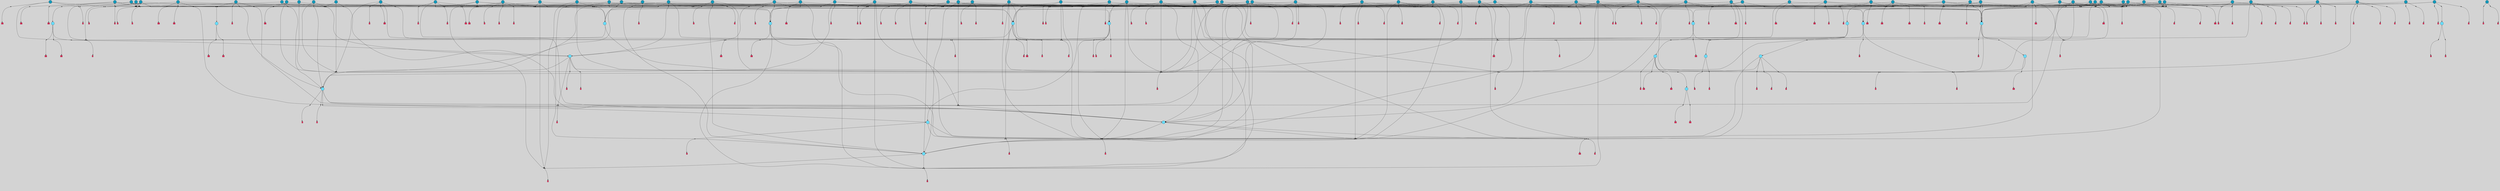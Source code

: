 // File exported with GEGELATI v1.3.1
// On the 2024-04-08 17:22:49
// With the File::TPGGraphDotExporter
digraph{
	graph[pad = "0.212, 0.055" bgcolor = lightgray]
	node[shape=circle style = filled label = ""]
		T3 [fillcolor="#66ddff"]
		T4 [fillcolor="#66ddff"]
		T7 [fillcolor="#66ddff"]
		T9 [fillcolor="#66ddff"]
		T11 [fillcolor="#66ddff"]
		T24 [fillcolor="#66ddff"]
		T27 [fillcolor="#66ddff"]
		T54 [fillcolor="#66ddff"]
		T82 [fillcolor="#66ddff"]
		T111 [fillcolor="#66ddff"]
		T129 [fillcolor="#66ddff"]
		T164 [fillcolor="#66ddff"]
		T195 [fillcolor="#66ddff"]
		T207 [fillcolor="#66ddff"]
		T249 [fillcolor="#1199bb"]
		T263 [fillcolor="#1199bb"]
		T267 [fillcolor="#66ddff"]
		T292 [fillcolor="#1199bb"]
		T315 [fillcolor="#1199bb"]
		T318 [fillcolor="#1199bb"]
		T20 [fillcolor="#66ddff"]
		T321 [fillcolor="#66ddff"]
		T322 [fillcolor="#66ddff"]
		T323 [fillcolor="#66ddff"]
		T327 [fillcolor="#1199bb"]
		T382 [fillcolor="#1199bb"]
		T388 [fillcolor="#1199bb"]
		T389 [fillcolor="#1199bb"]
		T394 [fillcolor="#1199bb"]
		T399 [fillcolor="#1199bb"]
		T404 [fillcolor="#66ddff"]
		T409 [fillcolor="#1199bb"]
		T411 [fillcolor="#1199bb"]
		T412 [fillcolor="#1199bb"]
		T413 [fillcolor="#1199bb"]
		T414 [fillcolor="#1199bb"]
		T415 [fillcolor="#1199bb"]
		T421 [fillcolor="#1199bb"]
		T422 [fillcolor="#1199bb"]
		T427 [fillcolor="#1199bb"]
		T428 [fillcolor="#1199bb"]
		T429 [fillcolor="#66ddff"]
		T438 [fillcolor="#1199bb"]
		T448 [fillcolor="#1199bb"]
		T450 [fillcolor="#1199bb"]
		T452 [fillcolor="#1199bb"]
		T215 [fillcolor="#1199bb"]
		T454 [fillcolor="#1199bb"]
		T457 [fillcolor="#1199bb"]
		T458 [fillcolor="#1199bb"]
		T461 [fillcolor="#1199bb"]
		T462 [fillcolor="#1199bb"]
		T463 [fillcolor="#1199bb"]
		T465 [fillcolor="#1199bb"]
		T467 [fillcolor="#1199bb"]
		T470 [fillcolor="#1199bb"]
		T472 [fillcolor="#1199bb"]
		T473 [fillcolor="#1199bb"]
		T483 [fillcolor="#1199bb"]
		T484 [fillcolor="#1199bb"]
		T485 [fillcolor="#1199bb"]
		T489 [fillcolor="#1199bb"]
		T436 [fillcolor="#1199bb"]
		T493 [fillcolor="#1199bb"]
		T494 [fillcolor="#1199bb"]
		T495 [fillcolor="#1199bb"]
		T496 [fillcolor="#1199bb"]
		T498 [fillcolor="#1199bb"]
		T499 [fillcolor="#1199bb"]
		T501 [fillcolor="#1199bb"]
		T505 [fillcolor="#1199bb"]
		T506 [fillcolor="#1199bb"]
		T192 [fillcolor="#1199bb"]
		T513 [fillcolor="#1199bb"]
		T515 [fillcolor="#1199bb"]
		T517 [fillcolor="#1199bb"]
		T521 [fillcolor="#1199bb"]
		T523 [fillcolor="#1199bb"]
		T525 [fillcolor="#1199bb"]
		T526 [fillcolor="#1199bb"]
		T529 [fillcolor="#1199bb"]
		T530 [fillcolor="#1199bb"]
		T531 [fillcolor="#1199bb"]
		T532 [fillcolor="#1199bb"]
		T534 [fillcolor="#1199bb"]
		T537 [fillcolor="#1199bb"]
		T538 [fillcolor="#1199bb"]
		T539 [fillcolor="#1199bb"]
		T540 [fillcolor="#1199bb"]
		T541 [fillcolor="#1199bb"]
		T544 [fillcolor="#1199bb"]
		T545 [fillcolor="#1199bb"]
		T546 [fillcolor="#1199bb"]
		T547 [fillcolor="#1199bb"]
		T548 [fillcolor="#1199bb"]
		T549 [fillcolor="#1199bb"]
		T550 [fillcolor="#1199bb"]
		T551 [fillcolor="#1199bb"]
		T552 [fillcolor="#1199bb"]
		T553 [fillcolor="#1199bb"]
		T554 [fillcolor="#1199bb"]
		P5923 [fillcolor="#cccccc" shape=point] //6|
		I5923 [shape=box style=invis label="6|1&2|6#1|7&#92;n10|7&2|0#1|5&#92;n9|4&0|1#2|2&#92;n8|6&0|0#1|0&#92;n"]
		P5923 -> I5923[style=invis]
		A4442 [fillcolor="#ff3366" shape=box margin=0.03 width=0 height=0 label="3"]
		T3 -> P5923 -> A4442
		P5924 [fillcolor="#cccccc" shape=point] //3|
		I5924 [shape=box style=invis label="7|6&2|4#0|2&#92;n10|3&2|7#1|4&#92;n11|6&0|4#0|1&#92;n7|1&0|0#2|6&#92;n7|6&0|3#2|6&#92;n4|0&2|6#0|1&#92;n4|4&2|5#0|2&#92;n4|6&0|4#2|7&#92;n10|0&2|3#1|5&#92;n2|6&0|5#0|2&#92;n1|0&2|3#0|7&#92;n1|6&2|0#0|5&#92;n6|2&0|1#0|7&#92;n9|2&0|3#2|7&#92;n5|3&0|6#0|6&#92;n1|7&2|5#2|3&#92;n8|1&2|7#0|6&#92;n1|0&2|5#2|1&#92;n7|1&2|2#2|5&#92;n7|4&2|6#0|3&#92;n"]
		P5924 -> I5924[style=invis]
		A4443 [fillcolor="#ff3366" shape=box margin=0.03 width=0 height=0 label="4"]
		T3 -> P5924 -> A4443
		P5925 [fillcolor="#cccccc" shape=point] //7|
		I5925 [shape=box style=invis label="0|2&2|4#2|6&#92;n5|3&0|6#0|1&#92;n4|7&2|6#0|5&#92;n7|6&0|7#0|5&#92;n10|7&2|2#1|1&#92;n"]
		P5925 -> I5925[style=invis]
		A4444 [fillcolor="#ff3366" shape=box margin=0.03 width=0 height=0 label="4"]
		T4 -> P5925 -> A4444
		P5926 [fillcolor="#cccccc" shape=point] //0|
		I5926 [shape=box style=invis label="2|5&0|1#0|6&#92;n6|1&2|2#2|7&#92;n8|0&0|3#1|4&#92;n4|3&2|5#2|4&#92;n8|1&2|4#0|0&#92;n6|6&0|1#2|6&#92;n11|7&2|4#2|5&#92;n6|2&2|4#0|2&#92;n8|5&2|4#2|4&#92;n2|1&2|1#2|2&#92;n2|7&2|5#2|6&#92;n9|7&0|5#0|4&#92;n1|2&0|5#2|6&#92;n4|2&2|3#2|7&#92;n3|3&2|1#0|2&#92;n"]
		P5926 -> I5926[style=invis]
		A4445 [fillcolor="#ff3366" shape=box margin=0.03 width=0 height=0 label="5"]
		T4 -> P5926 -> A4445
		P5927 [fillcolor="#cccccc" shape=point] //-3|
		I5927 [shape=box style=invis label="1|6&2|7#0|7&#92;n10|2&0|7#1|3&#92;n9|6&2|7#2|2&#92;n5|3&0|7#0|7&#92;n1|6&2|3#0|0&#92;n2|3&2|3#2|2&#92;n5|1&2|6#0|6&#92;n"]
		P5927 -> I5927[style=invis]
		A4446 [fillcolor="#ff3366" shape=box margin=0.03 width=0 height=0 label="7"]
		T7 -> P5927 -> A4446
		P5928 [fillcolor="#cccccc" shape=point] //5|
		I5928 [shape=box style=invis label="0|5&2|3#0|1&#92;n0|6&2|1#2|4&#92;n6|2&2|6#0|7&#92;n7|4&0|3#0|1&#92;n5|4&0|7#1|6&#92;n9|1&0|5#2|2&#92;n6|3&2|3#1|7&#92;n11|7&2|4#1|6&#92;n2|5&0|1#0|0&#92;n4|7&0|0#0|2&#92;n6|2&0|6#0|0&#92;n2|1&2|6#2|4&#92;n10|0&2|0#1|0&#92;n6|6&2|4#0|6&#92;n"]
		P5928 -> I5928[style=invis]
		A4447 [fillcolor="#ff3366" shape=box margin=0.03 width=0 height=0 label="8"]
		T7 -> P5928 -> A4447
		P5929 [fillcolor="#cccccc" shape=point] //-6|
		I5929 [shape=box style=invis label="11|1&0|7#2|0&#92;n10|4&0|1#1|0&#92;n4|3&2|4#2|1&#92;n0|5&2|0#0|0&#92;n6|1&0|0#0|3&#92;n8|2&2|0#0|4&#92;n11|4&2|0#1|6&#92;n7|0&2|6#2|3&#92;n5|3&2|6#2|0&#92;n2|0&2|0#0|4&#92;n"]
		P5929 -> I5929[style=invis]
		A4448 [fillcolor="#ff3366" shape=box margin=0.03 width=0 height=0 label="9"]
		T9 -> P5929 -> A4448
		P5930 [fillcolor="#cccccc" shape=point] //2|
		I5930 [shape=box style=invis label="6|3&2|7#1|4&#92;n8|6&0|0#2|5&#92;n2|1&0|2#0|3&#92;n8|7&0|6#0|4&#92;n2|1&2|0#0|1&#92;n0|0&2|2#2|3&#92;n6|6&0|7#2|1&#92;n6|1&0|7#2|6&#92;n5|4&2|7#0|4&#92;n0|3&0|4#2|0&#92;n11|0&2|0#2|5&#92;n4|5&2|5#2|4&#92;n5|7&0|6#0|4&#92;n9|7&2|5#0|3&#92;n5|4&2|1#0|3&#92;n5|3&0|1#1|7&#92;n0|4&0|3#2|5&#92;n"]
		P5930 -> I5930[style=invis]
		A4449 [fillcolor="#ff3366" shape=box margin=0.03 width=0 height=0 label="10"]
		T9 -> P5930 -> A4449
		P5931 [fillcolor="#cccccc" shape=point] //6|
		I5931 [shape=box style=invis label="3|0&2|7#2|2&#92;n3|2&0|4#2|5&#92;n5|1&0|2#1|0&#92;n8|7&0|1#2|0&#92;n8|5&0|3#0|6&#92;n0|2&0|2#2|3&#92;n1|5&2|5#0|5&#92;n5|6&0|6#0|7&#92;n6|7&0|0#2|6&#92;n1|2&2|3#0|0&#92;n7|7&2|3#0|4&#92;n0|7&2|7#0|6&#92;n1|0&2|2#2|7&#92;n4|4&0|1#0|0&#92;n"]
		P5931 -> I5931[style=invis]
		A4450 [fillcolor="#ff3366" shape=box margin=0.03 width=0 height=0 label="11"]
		T11 -> P5931 -> A4450
		P5932 [fillcolor="#cccccc" shape=point] //-4|
		I5932 [shape=box style=invis label="4|1&0|4#2|6&#92;n1|2&2|2#2|0&#92;n1|2&2|0#0|6&#92;n8|4&2|3#2|5&#92;n5|5&2|1#1|0&#92;n"]
		P5932 -> I5932[style=invis]
		A4451 [fillcolor="#ff3366" shape=box margin=0.03 width=0 height=0 label="12"]
		T11 -> P5932 -> A4451
		P5933 [fillcolor="#cccccc" shape=point] //-3|
		I5933 [shape=box style=invis label="8|1&2|3#0|5&#92;n0|6&0|5#0|5&#92;n3|7&2|1#0|6&#92;n3|5&0|1#0|0&#92;n9|5&2|0#0|4&#92;n3|5&0|2#0|3&#92;n10|6&2|4#1|0&#92;n9|4&2|7#2|6&#92;n1|7&2|5#2|2&#92;n"]
		P5933 -> I5933[style=invis]
		A4452 [fillcolor="#ff3366" shape=box margin=0.03 width=0 height=0 label="5"]
		T4 -> P5933 -> A4452
		P5934 [fillcolor="#cccccc" shape=point] //1|
		I5934 [shape=box style=invis label="5|1&0|6#2|7&#92;n2|4&0|4#2|2&#92;n0|6&0|5#0|4&#92;n10|6&2|5#1|6&#92;n9|3&0|1#1|7&#92;n10|3&2|2#1|0&#92;n5|0&0|0#2|1&#92;n11|3&2|3#1|5&#92;n10|3&0|1#1|0&#92;n2|4&0|1#0|1&#92;n0|2&0|3#2|4&#92;n9|2&2|1#2|5&#92;n11|7&2|6#2|6&#92;n"]
		P5934 -> I5934[style=invis]
		T24 -> P5934 -> T7
		P5935 [fillcolor="#cccccc" shape=point] //5|
		I5935 [shape=box style=invis label="3|0&2|0#0|1&#92;n3|0&0|7#0|1&#92;n5|3&0|2#2|6&#92;n4|4&2|4#2|6&#92;n11|2&0|7#1|6&#92;n2|7&2|2#2|5&#92;n9|3&2|6#2|7&#92;n7|7&0|0#0|4&#92;n6|1&2|4#2|3&#92;n5|4&2|0#1|6&#92;n1|3&0|7#0|4&#92;n"]
		P5935 -> I5935[style=invis]
		A4453 [fillcolor="#ff3366" shape=box margin=0.03 width=0 height=0 label="7"]
		T24 -> P5935 -> A4453
		P5936 [fillcolor="#cccccc" shape=point] //-2|
		I5936 [shape=box style=invis label="4|1&0|4#0|3&#92;n4|2&0|5#2|0&#92;n5|5&2|6#0|5&#92;n1|4&0|1#0|2&#92;n6|3&2|7#1|5&#92;n0|4&2|0#0|3&#92;n8|5&2|5#1|2&#92;n10|7&2|7#1|1&#92;n3|4&0|0#2|1&#92;n3|6&2|5#2|5&#92;n8|3&0|1#0|7&#92;n10|0&2|7#1|3&#92;n4|1&2|4#0|1&#92;n9|3&2|0#0|4&#92;n3|6&2|0#0|4&#92;n1|2&0|6#2|1&#92;n4|0&2|1#2|2&#92;n"]
		P5936 -> I5936[style=invis]
		A4454 [fillcolor="#ff3366" shape=box margin=0.03 width=0 height=0 label="14"]
		T24 -> P5936 -> A4454
		P5937 [fillcolor="#cccccc" shape=point] //2|
		I5937 [shape=box style=invis label="9|1&2|3#0|1&#92;n5|2&2|0#2|4&#92;n3|6&2|5#2|7&#92;n7|0&2|5#0|4&#92;n1|2&0|3#0|5&#92;n7|3&2|7#0|0&#92;n"]
		P5937 -> I5937[style=invis]
		A4455 [fillcolor="#ff3366" shape=box margin=0.03 width=0 height=0 label="2"]
		T27 -> P5937 -> A4455
		P5938 [fillcolor="#cccccc" shape=point] //-6|
		I5938 [shape=box style=invis label="7|5&0|4#0|4&#92;n11|0&2|5#2|1&#92;n"]
		P5938 -> I5938[style=invis]
		A4456 [fillcolor="#ff3366" shape=box margin=0.03 width=0 height=0 label="3"]
		T27 -> P5938 -> A4456
		T27 -> P5924
		T27 -> P5926
		P5939 [fillcolor="#cccccc" shape=point] //0|
		I5939 [shape=box style=invis label="4|0&0|3#2|7&#92;n10|2&0|3#1|7&#92;n3|5&0|2#0|3&#92;n4|5&0|0#2|1&#92;n10|7&2|0#1|2&#92;n5|3&2|3#1|6&#92;n9|5&2|0#0|4&#92;n5|4&2|7#0|2&#92;n10|3&2|7#1|4&#92;n7|2&0|1#2|6&#92;n8|6&0|5#0|5&#92;n8|7&2|3#0|5&#92;n2|6&2|4#0|0&#92;n"]
		P5939 -> I5939[style=invis]
		A4457 [fillcolor="#ff3366" shape=box margin=0.03 width=0 height=0 label="5"]
		T27 -> P5939 -> A4457
		P5940 [fillcolor="#cccccc" shape=point] //8|
		I5940 [shape=box style=invis label="9|0&0|1#2|0&#92;n10|1&2|5#1|4&#92;n8|2&2|6#0|4&#92;n2|4&2|5#2|3&#92;n4|2&2|2#0|2&#92;n7|5&0|2#0|0&#92;n8|2&2|1#1|3&#92;n8|7&0|7#2|1&#92;n1|1&0|0#0|7&#92;n5|6&2|5#1|0&#92;n6|6&2|5#0|0&#92;n11|4&0|3#2|6&#92;n4|2&2|4#0|7&#92;n5|6&0|1#2|0&#92;n11|3&0|2#0|7&#92;n"]
		P5940 -> I5940[style=invis]
		A4458 [fillcolor="#ff3366" shape=box margin=0.03 width=0 height=0 label="6"]
		T54 -> P5940 -> A4458
		T54 -> P5935
		P5941 [fillcolor="#cccccc" shape=point] //-10|
		I5941 [shape=box style=invis label="3|6&0|0#0|4&#92;n4|1&2|4#0|1&#92;n5|1&0|1#0|4&#92;n5|5&2|6#0|5&#92;n6|5&0|6#0|3&#92;n11|1&2|0#0|1&#92;n0|7&2|0#0|3&#92;n1|2&0|6#0|1&#92;n8|0&0|4#2|0&#92;n0|4&0|7#2|7&#92;n7|0&2|7#1|3&#92;n3|1&0|5#2|5&#92;n5|1&0|4#0|3&#92;n2|2&0|2#0|0&#92;n8|3&0|1#0|7&#92;n3|0&0|3#0|5&#92;n7|2&0|5#2|0&#92;n6|3&2|7#1|5&#92;n4|7&2|7#2|1&#92;n"]
		P5941 -> I5941[style=invis]
		A4459 [fillcolor="#ff3366" shape=box margin=0.03 width=0 height=0 label="14"]
		T54 -> P5941 -> A4459
		T54 -> P5928
		P5942 [fillcolor="#cccccc" shape=point] //6|
		I5942 [shape=box style=invis label="7|0&2|5#1|2&#92;n10|6&2|1#1|3&#92;n7|5&0|2#0|7&#92;n10|7&0|1#1|5&#92;n4|6&2|5#0|5&#92;n4|4&0|7#2|7&#92;n"]
		P5942 -> I5942[style=invis]
		A4460 [fillcolor="#ff3366" shape=box margin=0.03 width=0 height=0 label="7"]
		T82 -> P5942 -> A4460
		P5943 [fillcolor="#cccccc" shape=point] //6|
		I5943 [shape=box style=invis label="0|5&2|3#0|1&#92;n0|6&2|1#2|4&#92;n9|1&0|5#2|2&#92;n7|4&0|3#0|1&#92;n5|4&0|7#1|6&#92;n2|5&0|1#0|0&#92;n6|3&2|3#1|7&#92;n11|7&2|4#1|6&#92;n6|2&2|6#0|1&#92;n4|7&0|0#0|2&#92;n6|2&0|6#0|0&#92;n9|1&2|6#2|4&#92;n10|0&2|0#1|0&#92;n6|6&2|4#0|6&#92;n"]
		P5943 -> I5943[style=invis]
		A4461 [fillcolor="#ff3366" shape=box margin=0.03 width=0 height=0 label="8"]
		T82 -> P5943 -> A4461
		T82 -> P5929
		P5944 [fillcolor="#cccccc" shape=point] //-5|
		I5944 [shape=box style=invis label="0|0&2|3#0|2&#92;n10|5&0|6#1|3&#92;n7|3&0|6#2|3&#92;n3|4&0|6#0|6&#92;n10|5&0|2#1|1&#92;n5|0&0|1#0|3&#92;n6|6&2|5#1|5&#92;n7|4&0|2#1|7&#92;n5|7&0|1#2|5&#92;n1|5&0|0#0|3&#92;n7|5&2|1#2|6&#92;n9|0&0|2#0|0&#92;n4|0&2|4#0|0&#92;n4|6&0|0#2|3&#92;n3|1&0|6#2|5&#92;n7|7&2|1#2|3&#92;n9|4&2|2#0|6&#92;n"]
		P5944 -> I5944[style=invis]
		T111 -> P5944 -> T9
		P5945 [fillcolor="#cccccc" shape=point] //7|
		I5945 [shape=box style=invis label="7|4&2|1#2|0&#92;n4|1&2|4#2|3&#92;n5|0&2|0#2|2&#92;n6|1&2|4#2|6&#92;n"]
		P5945 -> I5945[style=invis]
		A4462 [fillcolor="#ff3366" shape=box margin=0.03 width=0 height=0 label="9"]
		T111 -> P5945 -> A4462
		P5946 [fillcolor="#cccccc" shape=point] //2|
		I5946 [shape=box style=invis label="3|0&2|0#0|1&#92;n11|2&0|7#1|6&#92;n8|7&2|4#0|5&#92;n5|3&0|2#2|6&#92;n4|4&2|4#2|6&#92;n3|0&0|7#0|1&#92;n2|7&2|2#2|5&#92;n9|3&2|6#2|7&#92;n7|7&0|0#0|4&#92;n6|1&2|4#1|3&#92;n5|4&2|0#1|6&#92;n1|3&0|7#0|4&#92;n"]
		P5946 -> I5946[style=invis]
		A4463 [fillcolor="#ff3366" shape=box margin=0.03 width=0 height=0 label="7"]
		T111 -> P5946 -> A4463
		T111 -> P5929
		T129 -> P5940
		T129 -> P5935
		P5947 [fillcolor="#cccccc" shape=point] //10|
		I5947 [shape=box style=invis label="4|5&2|7#2|1&#92;n1|7&2|3#0|6&#92;n3|5&2|2#0|3&#92;n10|3&0|7#1|4&#92;n7|1&0|4#2|6&#92;n10|2&0|3#1|7&#92;n9|5&2|0#0|4&#92;n4|0&0|3#2|7&#92;n11|4&2|6#1|2&#92;n5|4&2|7#0|2&#92;n2|6&2|4#0|0&#92;n6|5&0|7#2|1&#92;n5|3&2|3#1|6&#92;n10|7&2|0#1|2&#92;n"]
		P5947 -> I5947[style=invis]
		A4464 [fillcolor="#ff3366" shape=box margin=0.03 width=0 height=0 label="5"]
		T129 -> P5947 -> A4464
		P5948 [fillcolor="#cccccc" shape=point] //5|
		I5948 [shape=box style=invis label="9|4&2|3#1|3&#92;n0|4&2|4#0|5&#92;n6|1&2|6#2|5&#92;n4|0&0|5#2|0&#92;n"]
		P5948 -> I5948[style=invis]
		A4465 [fillcolor="#ff3366" shape=box margin=0.03 width=0 height=0 label="7"]
		T129 -> P5948 -> A4465
		P5949 [fillcolor="#cccccc" shape=point] //6|
		I5949 [shape=box style=invis label="9|4&2|7#0|6&#92;n8|4&0|1#1|0&#92;n1|3&0|0#2|1&#92;n2|4&0|6#2|2&#92;n5|1&2|5#0|7&#92;n3|0&0|3#2|6&#92;n2|2&2|6#0|2&#92;n8|4&0|4#2|2&#92;n5|1&2|4#0|3&#92;n9|4&0|6#0|6&#92;n5|0&2|2#1|5&#92;n11|7&0|0#1|1&#92;n0|4&0|3#0|3&#92;n7|7&2|4#2|5&#92;n1|5&0|1#2|1&#92;n"]
		P5949 -> I5949[style=invis]
		A4466 [fillcolor="#ff3366" shape=box margin=0.03 width=0 height=0 label="1"]
		T129 -> P5949 -> A4466
		T164 -> P5926
		P5950 [fillcolor="#cccccc" shape=point] //-1|
		I5950 [shape=box style=invis label="6|4&0|4#2|4&#92;n4|5&2|5#2|4&#92;n9|7&2|5#0|3&#92;n3|7&2|6#0|6&#92;n8|7&0|6#0|4&#92;n2|1&2|0#0|1&#92;n8|6&0|0#2|5&#92;n2|1&0|2#0|3&#92;n6|1&0|7#2|6&#92;n6|3&0|1#1|6&#92;n5|4&2|7#0|4&#92;n0|7&0|4#2|0&#92;n11|0&2|0#2|5&#92;n3|7&2|0#2|7&#92;n8|3&2|7#1|4&#92;n5|7&0|6#0|4&#92;n0|0&2|3#2|3&#92;n5|4&2|1#0|3&#92;n0|4&0|3#2|5&#92;n"]
		P5950 -> I5950[style=invis]
		A4467 [fillcolor="#ff3366" shape=box margin=0.03 width=0 height=0 label="10"]
		T164 -> P5950 -> A4467
		P5951 [fillcolor="#cccccc" shape=point] //-7|
		I5951 [shape=box style=invis label="6|1&0|2#0|3&#92;n1|2&0|1#2|0&#92;n10|3&2|2#1|1&#92;n0|1&0|2#0|7&#92;n4|6&2|7#2|4&#92;n6|0&2|7#0|6&#92;n"]
		P5951 -> I5951[style=invis]
		A4468 [fillcolor="#ff3366" shape=box margin=0.03 width=0 height=0 label="7"]
		T164 -> P5951 -> A4468
		P5952 [fillcolor="#cccccc" shape=point] //-6|
		I5952 [shape=box style=invis label="11|7&0|1#0|6&#92;n3|5&0|1#0|3&#92;n1|5&0|5#0|6&#92;n1|7&2|5#2|2&#92;n0|0&0|2#2|2&#92;n4|4&0|1#0|5&#92;n6|4&2|2#0|2&#92;n0|6&2|5#0|5&#92;n0|3&2|2#2|6&#92;n"]
		P5952 -> I5952[style=invis]
		A4469 [fillcolor="#ff3366" shape=box margin=0.03 width=0 height=0 label="5"]
		T164 -> P5952 -> A4469
		P5953 [fillcolor="#cccccc" shape=point] //4|
		I5953 [shape=box style=invis label="4|3&0|6#0|3&#92;n5|7&2|3#2|2&#92;n5|6&0|7#1|2&#92;n1|4&2|6#0|3&#92;n8|4&2|1#2|5&#92;n9|5&2|4#1|4&#92;n2|4&0|5#0|7&#92;n10|0&0|6#1|3&#92;n3|0&0|6#0|2&#92;n2|7&2|7#2|6&#92;n5|2&0|5#1|5&#92;n10|4&2|5#1|7&#92;n4|0&0|4#2|4&#92;n11|1&0|4#2|6&#92;n10|6&2|0#1|4&#92;n9|7&0|3#1|4&#92;n4|5&2|7#0|6&#92;n11|5&2|6#2|3&#92;n0|3&0|5#0|1&#92;n"]
		P5953 -> I5953[style=invis]
		A4470 [fillcolor="#ff3366" shape=box margin=0.03 width=0 height=0 label="13"]
		T164 -> P5953 -> A4470
		P5954 [fillcolor="#cccccc" shape=point] //5|
		I5954 [shape=box style=invis label="3|0&2|0#2|1&#92;n3|0&0|7#0|1&#92;n5|3&0|2#2|6&#92;n4|4&2|4#2|6&#92;n5|4&2|0#1|6&#92;n2|7&2|2#2|5&#92;n1|3&0|7#0|4&#92;n11|6&2|2#0|7&#92;n7|7&0|0#0|4&#92;n6|1&2|4#2|3&#92;n11|0&0|7#1|6&#92;n9|3&2|6#2|7&#92;n"]
		P5954 -> I5954[style=invis]
		A4471 [fillcolor="#ff3366" shape=box margin=0.03 width=0 height=0 label="7"]
		T195 -> P5954 -> A4471
		P5955 [fillcolor="#cccccc" shape=point] //4|
		I5955 [shape=box style=invis label="7|1&0|6#0|1&#92;n6|7&2|7#1|7&#92;n10|1&2|1#1|1&#92;n9|6&2|2#1|4&#92;n4|7&0|4#2|2&#92;n9|6&0|5#1|1&#92;n10|0&2|6#1|6&#92;n5|1&0|1#2|3&#92;n10|1&0|5#1|0&#92;n3|4&2|3#0|0&#92;n8|2&0|5#2|4&#92;n1|6&2|0#0|0&#92;n2|3&0|1#2|6&#92;n5|2&2|2#1|6&#92;n2|2&0|1#2|1&#92;n3|1&2|7#0|3&#92;n6|7&2|3#0|4&#92;n"]
		P5955 -> I5955[style=invis]
		A4472 [fillcolor="#ff3366" shape=box margin=0.03 width=0 height=0 label="10"]
		T195 -> P5955 -> A4472
		P5956 [fillcolor="#cccccc" shape=point] //-4|
		I5956 [shape=box style=invis label="0|4&0|0#2|7&#92;n8|5&2|4#2|4&#92;n4|3&2|5#2|4&#92;n11|7&2|2#2|5&#92;n6|5&2|2#2|7&#92;n3|2&0|7#0|7&#92;n3|3&2|1#0|3&#92;n2|6&0|3#2|5&#92;n0|1&2|6#2|2&#92;n8|2&0|0#1|6&#92;n0|7&0|5#0|4&#92;n9|5&0|3#2|7&#92;n2|7&2|5#2|6&#92;n9|0&2|0#0|1&#92;n1|2&2|4#0|2&#92;n"]
		P5956 -> I5956[style=invis]
		T195 -> P5956 -> T27
		P5957 [fillcolor="#cccccc" shape=point] //7|
		I5957 [shape=box style=invis label="7|4&2|7#0|4&#92;n4|6&0|1#2|5&#92;n2|1&2|3#0|0&#92;n4|3&2|0#0|1&#92;n0|0&2|7#2|7&#92;n7|7&0|5#2|3&#92;n5|0&2|1#2|2&#92;n10|0&0|4#1|2&#92;n4|4&0|7#0|0&#92;n6|7&0|2#0|1&#92;n1|4&2|5#0|4&#92;n"]
		P5957 -> I5957[style=invis]
		A4473 [fillcolor="#ff3366" shape=box margin=0.03 width=0 height=0 label="0"]
		T195 -> P5957 -> A4473
		P5958 [fillcolor="#cccccc" shape=point] //7|
		I5958 [shape=box style=invis label="7|0&2|1#2|0&#92;n9|7&2|1#1|7&#92;n8|2&0|1#1|0&#92;n6|6&0|2#1|1&#92;n2|2&0|5#0|0&#92;n5|7&0|0#2|1&#92;n5|1&2|5#1|5&#92;n4|7&2|4#2|3&#92;n10|5&2|2#1|5&#92;n1|3&2|2#2|0&#92;n10|2&2|6#1|5&#92;n"]
		P5958 -> I5958[style=invis]
		A4474 [fillcolor="#ff3366" shape=box margin=0.03 width=0 height=0 label="1"]
		T207 -> P5958 -> A4474
		P5959 [fillcolor="#cccccc" shape=point] //-3|
		I5959 [shape=box style=invis label="3|7&0|0#0|2&#92;n11|5&0|1#1|1&#92;n4|1&0|6#2|6&#92;n4|0&0|1#0|5&#92;n"]
		P5959 -> I5959[style=invis]
		T207 -> P5959 -> T24
		P5960 [fillcolor="#cccccc" shape=point] //5|
		I5960 [shape=box style=invis label="8|1&2|6#0|6&#92;n3|0&0|7#0|1&#92;n11|3&0|2#2|6&#92;n4|4&2|4#2|6&#92;n11|2&0|7#1|6&#92;n2|7&2|2#2|5&#92;n7|7&0|0#0|4&#92;n6|1&2|4#2|3&#92;n5|4&2|0#1|6&#92;n3|0&2|0#0|1&#92;n1|3&0|7#0|4&#92;n"]
		P5960 -> I5960[style=invis]
		A4475 [fillcolor="#ff3366" shape=box margin=0.03 width=0 height=0 label="7"]
		T207 -> P5960 -> A4475
		P5961 [fillcolor="#cccccc" shape=point] //5|
		I5961 [shape=box style=invis label="10|4&2|6#1|2&#92;n8|4&0|1#1|0&#92;n0|4&2|6#0|0&#92;n8|4&2|5#2|1&#92;n7|5&2|5#1|0&#92;n3|6&0|6#2|2&#92;n1|7&0|7#0|5&#92;n2|0&0|7#2|4&#92;n9|4&2|6#2|7&#92;n2|6&2|2#0|0&#92;n11|7&2|7#0|7&#92;n5|5&0|0#0|1&#92;n10|1&0|0#1|0&#92;n7|3&0|1#2|5&#92;n9|2&2|7#1|5&#92;n9|0&2|5#1|2&#92;n1|6&2|4#2|2&#92;n3|3&2|2#0|7&#92;n1|6&2|0#0|0&#92;n6|4&2|6#1|0&#92;n"]
		P5961 -> I5961[style=invis]
		A4476 [fillcolor="#ff3366" shape=box margin=0.03 width=0 height=0 label="1"]
		T207 -> P5961 -> A4476
		P5962 [fillcolor="#cccccc" shape=point] //7|
		I5962 [shape=box style=invis label="6|1&2|6#2|7&#92;n7|0&2|4#2|3&#92;n3|3&0|7#0|6&#92;n5|4&0|2#2|4&#92;n8|5&2|6#2|7&#92;n0|0&2|3#0|3&#92;n5|4&2|4#2|6&#92;n"]
		P5962 -> I5962[style=invis]
		T207 -> P5962 -> T4
		P5963 [fillcolor="#cccccc" shape=point] //8|
		I5963 [shape=box style=invis label="5|4&2|1#1|0&#92;n3|0&0|3#2|0&#92;n3|7&2|2#0|6&#92;n6|6&0|2#2|4&#92;n0|0&0|2#0|6&#92;n"]
		P5963 -> I5963[style=invis]
		T249 -> P5963 -> T164
		T249 -> P5954
		T249 -> P5957
		T249 -> P5935
		P5964 [fillcolor="#cccccc" shape=point] //10|
		I5964 [shape=box style=invis label="6|1&2|4#2|3&#92;n3|0&0|7#0|1&#92;n5|3&0|2#2|6&#92;n4|4&0|4#2|6&#92;n5|4&2|0#1|6&#92;n10|5&0|6#1|5&#92;n2|5&2|1#2|2&#92;n1|3&0|7#0|4&#92;n3|0&2|0#0|1&#92;n11|2&0|5#1|6&#92;n9|3&2|6#2|7&#92;n7|7&0|0#0|4&#92;n"]
		P5964 -> I5964[style=invis]
		A4477 [fillcolor="#ff3366" shape=box margin=0.03 width=0 height=0 label="7"]
		T249 -> P5964 -> A4477
		P5965 [fillcolor="#cccccc" shape=point] //-2|
		I5965 [shape=box style=invis label="11|7&2|0#1|7&#92;n4|3&0|1#2|5&#92;n0|4&2|4#2|7&#92;n1|6&0|0#0|4&#92;n4|0&0|0#0|5&#92;n0|6&2|3#2|0&#92;n9|6&2|5#1|3&#92;n0|7&2|1#2|5&#92;n4|4&0|5#0|1&#92;n10|4&0|0#1|0&#92;n"]
		P5965 -> I5965[style=invis]
		A4478 [fillcolor="#ff3366" shape=box margin=0.03 width=0 height=0 label="12"]
		T263 -> P5965 -> A4478
		P5966 [fillcolor="#cccccc" shape=point] //-3|
		I5966 [shape=box style=invis label="7|2&2|4#0|2&#92;n4|1&2|6#0|1&#92;n11|6&0|4#0|1&#92;n7|1&0|0#2|6&#92;n6|2&0|1#0|7&#92;n10|3&2|7#1|4&#92;n3|5&2|3#0|1&#92;n4|4&2|5#0|2&#92;n4|6&0|4#2|7&#92;n2|5&0|5#0|2&#92;n10|0&2|3#1|4&#92;n0|1&2|7#0|6&#92;n7|6&0|3#2|6&#92;n1|3&0|6#2|0&#92;n5|3&0|6#0|6&#92;n1|4&2|5#2|3&#92;n1|6&2|0#0|5&#92;n9|2&0|3#2|7&#92;n7|1&2|2#2|5&#92;n"]
		P5966 -> I5966[style=invis]
		T263 -> P5966 -> T207
		P5967 [fillcolor="#cccccc" shape=point] //2|
		I5967 [shape=box style=invis label="4|1&0|4#2|6&#92;n5|5&2|1#1|0&#92;n1|0&2|0#0|6&#92;n8|4&2|3#2|5&#92;n"]
		P5967 -> I5967[style=invis]
		T263 -> P5967 -> T11
		T267 -> P5958
		T267 -> P5957
		T267 -> P5966
		P5968 [fillcolor="#cccccc" shape=point] //5|
		I5968 [shape=box style=invis label="1|6&2|7#0|7&#92;n9|2&2|7#2|3&#92;n10|2&0|7#1|3&#92;n0|0&2|7#2|2&#92;n1|6&2|3#0|0&#92;n2|3&2|3#2|2&#92;n"]
		P5968 -> I5968[style=invis]
		A4479 [fillcolor="#ff3366" shape=box margin=0.03 width=0 height=0 label="7"]
		T267 -> P5968 -> A4479
		P5969 [fillcolor="#cccccc" shape=point] //-6|
		I5969 [shape=box style=invis label="6|0&0|5#2|5&#92;n0|3&2|1#2|1&#92;n"]
		P5969 -> I5969[style=invis]
		A4480 [fillcolor="#ff3366" shape=box margin=0.03 width=0 height=0 label="3"]
		T267 -> P5969 -> A4480
		P5970 [fillcolor="#cccccc" shape=point] //-8|
		I5970 [shape=box style=invis label="0|4&0|3#2|5&#92;n2|1&0|2#2|3&#92;n8|7&0|6#0|4&#92;n0|4&2|4#0|1&#92;n9|4&2|5#0|3&#92;n0|0&2|7#2|3&#92;n4|5&2|5#2|4&#92;n5|7&0|6#0|4&#92;n5|4&2|7#0|4&#92;n0|3&0|4#2|0&#92;n6|3&2|2#1|4&#92;n11|7&2|0#2|5&#92;n6|1&0|7#2|5&#92;n5|3&0|1#1|7&#92;n2|0&2|0#0|1&#92;n6|6&0|7#2|1&#92;n"]
		P5970 -> I5970[style=invis]
		A4481 [fillcolor="#ff3366" shape=box margin=0.03 width=0 height=0 label="10"]
		T292 -> P5970 -> A4481
		P5971 [fillcolor="#cccccc" shape=point] //-4|
		I5971 [shape=box style=invis label="0|7&2|5#0|4&#92;n8|5&0|5#2|7&#92;n5|6&0|7#0|4&#92;n7|0&0|5#2|1&#92;n10|6&2|1#1|2&#92;n0|0&2|1#0|6&#92;n8|4&0|5#0|6&#92;n4|2&0|5#2|4&#92;n"]
		P5971 -> I5971[style=invis]
		A4482 [fillcolor="#ff3366" shape=box margin=0.03 width=0 height=0 label="5"]
		T292 -> P5971 -> A4482
		P5972 [fillcolor="#cccccc" shape=point] //5|
		I5972 [shape=box style=invis label="9|6&0|6#0|5&#92;n7|3&0|3#2|2&#92;n1|4&2|0#0|4&#92;n9|2&0|0#1|7&#92;n0|4&0|4#2|0&#92;n4|0&2|2#0|1&#92;n6|7&0|4#0|3&#92;n4|4&0|5#0|1&#92;n6|6&0|7#1|3&#92;n3|0&2|5#2|4&#92;n6|4&2|4#2|3&#92;n"]
		P5972 -> I5972[style=invis]
		A4483 [fillcolor="#ff3366" shape=box margin=0.03 width=0 height=0 label="9"]
		T292 -> P5972 -> A4483
		P5973 [fillcolor="#cccccc" shape=point] //-3|
		I5973 [shape=box style=invis label="6|3&2|4#1|4&#92;n5|3&0|1#1|7&#92;n2|1&0|2#2|3&#92;n8|7&0|6#0|4&#92;n2|1&2|0#0|1&#92;n0|0&2|2#2|3&#92;n6|1&0|7#2|6&#92;n5|7&0|2#0|4&#92;n0|3&0|4#2|0&#92;n11|0&2|0#2|5&#92;n6|0&2|0#1|4&#92;n8|6&0|2#2|5&#92;n5|4&2|1#0|3&#92;n9|7&2|5#0|3&#92;n5|4&2|7#0|4&#92;n"]
		P5973 -> I5973[style=invis]
		A4484 [fillcolor="#ff3366" shape=box margin=0.03 width=0 height=0 label="10"]
		T292 -> P5973 -> A4484
		P5974 [fillcolor="#cccccc" shape=point] //3|
		I5974 [shape=box style=invis label="9|0&0|1#2|2&#92;n8|6&0|0#1|0&#92;n8|2&0|2#2|4&#92;n3|5&0|1#0|5&#92;n0|0&0|6#2|7&#92;n"]
		P5974 -> I5974[style=invis]
		A4485 [fillcolor="#ff3366" shape=box margin=0.03 width=0 height=0 label="3"]
		T292 -> P5974 -> A4485
		P5975 [fillcolor="#cccccc" shape=point] //-1|
		I5975 [shape=box style=invis label="11|7&2|0#1|7&#92;n1|5&2|4#2|4&#92;n4|3&0|1#0|5&#92;n1|6&0|0#0|4&#92;n8|6&2|4#0|0&#92;n4|0&0|0#0|5&#92;n10|4&2|0#1|0&#92;n9|6&2|5#1|3&#92;n0|7&2|1#0|5&#92;n0|6&2|3#2|0&#92;n4|4&0|5#0|1&#92;n"]
		P5975 -> I5975[style=invis]
		A4486 [fillcolor="#ff3366" shape=box margin=0.03 width=0 height=0 label="12"]
		T315 -> P5975 -> A4486
		P5976 [fillcolor="#cccccc" shape=point] //0|
		I5976 [shape=box style=invis label="0|4&2|3#2|4&#92;n8|1&2|4#0|1&#92;n10|5&2|6#1|2&#92;n4|7&0|0#0|3&#92;n5|3&2|7#0|3&#92;n0|3&0|7#2|1&#92;n10|5&2|0#1|6&#92;n9|4&2|7#0|4&#92;n5|7&0|0#0|4&#92;n5|0&2|5#1|0&#92;n6|3&0|2#1|5&#92;n"]
		P5976 -> I5976[style=invis]
		T315 -> P5976 -> T54
		T315 -> P5974
		T315 -> P5927
		P5977 [fillcolor="#cccccc" shape=point] //3|
		I5977 [shape=box style=invis label="7|2&0|2#2|4&#92;n0|4&0|6#2|7&#92;n9|0&0|1#2|2&#92;n8|6&0|0#1|0&#92;n"]
		P5977 -> I5977[style=invis]
		A4487 [fillcolor="#ff3366" shape=box margin=0.03 width=0 height=0 label="3"]
		T315 -> P5977 -> A4487
		T318 -> P5928
		P5978 [fillcolor="#cccccc" shape=point] //-2|
		I5978 [shape=box style=invis label="5|2&2|0#0|2&#92;n0|0&0|6#2|1&#92;n"]
		P5978 -> I5978[style=invis]
		A4488 [fillcolor="#ff3366" shape=box margin=0.03 width=0 height=0 label="3"]
		T318 -> P5978 -> A4488
		T318 -> P5924
		T318 -> P5957
		T318 -> P5942
		P5979 [fillcolor="#cccccc" shape=point] //-9|
		I5979 [shape=box style=invis label="2|0&2|0#2|1&#92;n4|4&2|4#2|6&#92;n9|1&0|3#1|7&#92;n5|3&0|2#2|6&#92;n2|7&2|2#2|5&#92;n5|4&2|0#1|6&#92;n3|0&0|7#0|1&#92;n1|3&0|7#0|4&#92;n11|6&2|2#0|7&#92;n7|7&0|0#0|4&#92;n11|0&0|7#1|6&#92;n9|3&2|6#2|7&#92;n"]
		P5979 -> I5979[style=invis]
		A4489 [fillcolor="#ff3366" shape=box margin=0.03 width=0 height=0 label="7"]
		T322 -> P5979 -> A4489
		P5980 [fillcolor="#cccccc" shape=point] //-4|
		I5980 [shape=box style=invis label="4|1&0|4#2|6&#92;n1|2&2|2#2|0&#92;n1|2&2|0#0|6&#92;n8|4&2|3#2|5&#92;n5|5&2|1#1|0&#92;n"]
		P5980 -> I5980[style=invis]
		A4490 [fillcolor="#ff3366" shape=box margin=0.03 width=0 height=0 label="12"]
		T321 -> P5980 -> A4490
		P5981 [fillcolor="#cccccc" shape=point] //6|
		I5981 [shape=box style=invis label="3|0&2|7#2|2&#92;n3|2&0|4#2|5&#92;n5|1&0|2#1|0&#92;n8|7&0|1#2|0&#92;n8|5&0|3#0|6&#92;n0|2&0|2#2|3&#92;n1|5&2|5#0|5&#92;n5|6&0|6#0|7&#92;n6|7&0|0#2|6&#92;n1|2&2|3#0|0&#92;n7|7&2|3#0|4&#92;n0|7&2|7#0|6&#92;n1|0&2|2#2|7&#92;n4|4&0|1#0|0&#92;n"]
		P5981 -> I5981[style=invis]
		A4491 [fillcolor="#ff3366" shape=box margin=0.03 width=0 height=0 label="11"]
		T321 -> P5981 -> A4491
		P5982 [fillcolor="#cccccc" shape=point] //2|
		I5982 [shape=box style=invis label="4|1&0|4#2|6&#92;n5|5&2|1#1|0&#92;n1|0&2|0#0|6&#92;n8|4&2|3#2|5&#92;n"]
		P5982 -> I5982[style=invis]
		T322 -> P5982 -> T321
		P5983 [fillcolor="#cccccc" shape=point] //8|
		I5983 [shape=box style=invis label="9|7&0|5#2|5&#92;n3|3&2|3#0|2&#92;n9|5&2|2#1|0&#92;n2|3&0|6#0|3&#92;n4|4&2|5#2|7&#92;n11|3&2|0#1|5&#92;n6|6&2|1#2|2&#92;n4|6&0|1#2|2&#92;n2|5&2|7#2|2&#92;n7|7&2|2#2|3&#92;n6|5&0|3#2|6&#92;n6|7&0|6#0|2&#92;n"]
		P5983 -> I5983[style=invis]
		A4492 [fillcolor="#ff3366" shape=box margin=0.03 width=0 height=0 label="14"]
		T322 -> P5983 -> A4492
		P5984 [fillcolor="#cccccc" shape=point] //4|
		I5984 [shape=box style=invis label="4|3&0|6#0|3&#92;n5|7&2|3#2|2&#92;n5|6&0|7#1|2&#92;n1|4&2|6#0|3&#92;n8|4&2|1#2|5&#92;n9|5&2|4#1|4&#92;n2|4&0|5#0|7&#92;n10|0&0|6#1|3&#92;n3|0&0|6#0|2&#92;n2|7&2|7#2|6&#92;n5|2&0|5#1|5&#92;n10|4&2|5#1|7&#92;n4|0&0|4#2|4&#92;n11|1&0|4#2|6&#92;n10|6&2|0#1|4&#92;n9|7&0|3#1|4&#92;n4|5&2|7#0|6&#92;n11|5&2|6#2|3&#92;n0|3&0|5#0|1&#92;n"]
		P5984 -> I5984[style=invis]
		A4493 [fillcolor="#ff3366" shape=box margin=0.03 width=0 height=0 label="13"]
		T322 -> P5984 -> A4493
		P5985 [fillcolor="#cccccc" shape=point] //-3|
		I5985 [shape=box style=invis label="4|5&0|0#0|0&#92;n4|7&0|0#0|2&#92;n0|6&2|1#2|4&#92;n9|1&0|5#2|2&#92;n10|0&2|0#1|0&#92;n6|6&2|4#0|6&#92;n2|5&0|1#0|0&#92;n6|3&2|3#1|7&#92;n11|7&2|4#1|6&#92;n6|2&2|6#0|1&#92;n6|2&0|0#0|0&#92;n9|1&2|6#2|4&#92;n10|4&0|3#1|1&#92;n5|4&2|7#1|6&#92;n"]
		P5985 -> I5985[style=invis]
		T323 -> P5985 -> T322
		P5986 [fillcolor="#cccccc" shape=point] //5|
		I5986 [shape=box style=invis label="0|5&2|3#0|1&#92;n0|6&2|1#2|4&#92;n6|2&2|6#0|7&#92;n7|4&0|3#0|1&#92;n5|4&0|7#1|6&#92;n9|1&0|5#2|2&#92;n6|3&2|3#1|7&#92;n11|7&2|4#1|6&#92;n2|5&0|1#0|0&#92;n4|7&0|0#0|2&#92;n6|2&0|6#0|0&#92;n2|1&2|6#2|4&#92;n10|0&2|0#1|0&#92;n6|6&2|4#0|6&#92;n"]
		P5986 -> I5986[style=invis]
		A4494 [fillcolor="#ff3366" shape=box margin=0.03 width=0 height=0 label="8"]
		T20 -> P5986 -> A4494
		P5987 [fillcolor="#cccccc" shape=point] //-3|
		I5987 [shape=box style=invis label="1|6&2|7#0|7&#92;n10|2&0|7#1|3&#92;n9|6&2|7#2|2&#92;n5|3&0|7#0|7&#92;n1|6&2|3#0|0&#92;n2|3&2|3#2|2&#92;n5|1&2|6#0|6&#92;n"]
		P5987 -> I5987[style=invis]
		A4495 [fillcolor="#ff3366" shape=box margin=0.03 width=0 height=0 label="7"]
		T20 -> P5987 -> A4495
		P5988 [fillcolor="#cccccc" shape=point] //1|
		I5988 [shape=box style=invis label="0|4&0|1#0|1&#92;n10|5&2|5#1|6&#92;n7|7&2|5#2|2&#92;n9|5&0|7#2|7&#92;n8|4&0|3#2|7&#92;n11|0&2|3#0|5&#92;n7|0&0|0#0|1&#92;n4|2&0|4#0|5&#92;n5|1&0|6#2|7&#92;n11|3&0|7#1|3&#92;n"]
		P5988 -> I5988[style=invis]
		T323 -> P5988 -> T20
		P5989 [fillcolor="#cccccc" shape=point] //-8|
		I5989 [shape=box style=invis label="7|5&0|4#2|4&#92;n"]
		P5989 -> I5989[style=invis]
		A4496 [fillcolor="#ff3366" shape=box margin=0.03 width=0 height=0 label="3"]
		T322 -> P5989 -> A4496
		P5990 [fillcolor="#cccccc" shape=point] //4|
		I5990 [shape=box style=invis label="4|3&0|6#0|3&#92;n5|7&2|3#2|2&#92;n5|6&0|7#1|2&#92;n1|4&2|6#0|3&#92;n8|4&2|1#2|5&#92;n9|5&2|4#1|4&#92;n2|4&0|5#0|7&#92;n10|0&0|6#1|3&#92;n3|0&0|6#0|2&#92;n2|7&2|7#2|6&#92;n5|2&0|5#1|5&#92;n10|4&2|5#1|7&#92;n4|0&0|4#2|4&#92;n11|1&0|4#2|6&#92;n10|6&2|0#1|4&#92;n9|7&0|3#1|4&#92;n4|5&2|7#0|6&#92;n11|5&2|6#2|3&#92;n0|3&0|5#0|1&#92;n"]
		P5990 -> I5990[style=invis]
		A4497 [fillcolor="#ff3366" shape=box margin=0.03 width=0 height=0 label="13"]
		T323 -> P5990 -> A4497
		P5991 [fillcolor="#cccccc" shape=point] //-7|
		I5991 [shape=box style=invis label="11|7&2|0#0|1&#92;n1|6&0|5#0|3&#92;n2|4&0|0#0|4&#92;n5|0&0|7#2|7&#92;n"]
		P5991 -> I5991[style=invis]
		T327 -> P5991 -> T164
		T327 -> P5954
		T327 -> P5975
		T327 -> P5977
		P5992 [fillcolor="#cccccc" shape=point] //-5|
		I5992 [shape=box style=invis label="10|3&2|7#1|1&#92;n6|0&0|1#0|3&#92;n"]
		P5992 -> I5992[style=invis]
		A4498 [fillcolor="#ff3366" shape=box margin=0.03 width=0 height=0 label="7"]
		T327 -> P5992 -> A4498
		T382 -> P5957
		P5993 [fillcolor="#cccccc" shape=point] //-6|
		I5993 [shape=box style=invis label="11|0&0|4#2|0&#92;n5|4&2|6#0|0&#92;n8|4&0|1#1|0&#92;n10|1&0|0#1|0&#92;n3|7&2|6#2|1&#92;n5|7&2|5#0|1&#92;n9|4&0|7#1|6&#92;n3|5&2|7#0|2&#92;n0|5&2|7#2|0&#92;n2|5&0|0#0|1&#92;n8|2&2|5#1|6&#92;n9|6&0|7#2|4&#92;n4|5&2|3#2|7&#92;n7|0&0|1#0|5&#92;n1|6&2|4#2|2&#92;n2|7&0|2#0|7&#92;n2|3&2|7#2|5&#92;n8|4&2|5#2|6&#92;n9|2&0|7#1|4&#92;n"]
		P5993 -> I5993[style=invis]
		T382 -> P5993 -> T24
		P5994 [fillcolor="#cccccc" shape=point] //9|
		I5994 [shape=box style=invis label="11|0&2|0#1|1&#92;n3|6&0|6#0|0&#92;n1|4&0|0#2|4&#92;n7|5&2|2#1|3&#92;n11|7&2|6#1|7&#92;n5|2&0|6#1|5&#92;n9|5&0|6#0|3&#92;n2|2&2|7#0|5&#92;n9|3&2|2#2|0&#92;n11|0&2|7#0|1&#92;n1|1&2|0#0|1&#92;n6|6&0|6#1|2&#92;n9|7&0|1#0|3&#92;n2|0&2|4#2|5&#92;n2|4&2|2#0|0&#92;n6|1&2|1#1|7&#92;n10|7&2|5#1|6&#92;n11|5&2|7#2|4&#92;n"]
		P5994 -> I5994[style=invis]
		A4499 [fillcolor="#ff3366" shape=box margin=0.03 width=0 height=0 label="1"]
		T382 -> P5994 -> A4499
		P5995 [fillcolor="#cccccc" shape=point] //-6|
		I5995 [shape=box style=invis label="6|1&2|7#0|1&#92;n10|4&0|0#1|1&#92;n11|0&2|4#0|6&#92;n7|7&2|2#2|2&#92;n2|0&2|5#0|0&#92;n9|2&2|1#2|7&#92;n7|2&2|0#1|5&#92;n0|2&2|7#2|5&#92;n7|2&2|4#2|5&#92;n1|1&2|7#0|6&#92;n3|4&2|2#0|3&#92;n7|4&2|0#2|1&#92;n"]
		P5995 -> I5995[style=invis]
		T382 -> P5995 -> T111
		P5996 [fillcolor="#cccccc" shape=point] //3|
		I5996 [shape=box style=invis label="4|5&2|7#2|1&#92;n3|5&2|2#0|3&#92;n10|4&0|2#1|5&#92;n1|7&2|3#0|6&#92;n10|3&2|7#1|4&#92;n7|1&0|4#2|6&#92;n4|0&0|3#2|7&#92;n9|5&2|0#0|4&#92;n10|2&0|3#1|7&#92;n11|4&2|6#1|2&#92;n10|3&2|1#1|6&#92;n5|4&2|7#0|2&#92;n2|6&2|4#0|0&#92;n6|5&0|7#2|1&#92;n5|3&2|3#1|6&#92;n10|7&2|0#1|2&#92;n"]
		P5996 -> I5996[style=invis]
		A4500 [fillcolor="#ff3366" shape=box margin=0.03 width=0 height=0 label="5"]
		T382 -> P5996 -> A4500
		T388 -> P5966
		P5997 [fillcolor="#cccccc" shape=point] //-9|
		I5997 [shape=box style=invis label="4|2&0|7#2|0&#92;n0|2&2|7#2|7&#92;n4|0&0|4#2|2&#92;n7|4&2|7#0|4&#92;n6|1&0|1#2|1&#92;n2|0&2|2#2|5&#92;n10|7&2|5#1|3&#92;n1|4&2|5#0|5&#92;n4|1&0|1#0|6&#92;n4|0&2|1#2|7&#92;n1|1&0|1#2|4&#92;n"]
		P5997 -> I5997[style=invis]
		T388 -> P5997 -> T267
		P5998 [fillcolor="#cccccc" shape=point] //8|
		I5998 [shape=box style=invis label="9|7&0|5#2|5&#92;n3|3&2|3#0|2&#92;n9|5&2|2#1|0&#92;n2|3&0|6#0|3&#92;n4|4&2|5#2|7&#92;n11|3&2|0#1|5&#92;n6|6&2|1#2|2&#92;n4|6&0|1#2|2&#92;n2|5&2|7#2|2&#92;n7|7&2|2#2|3&#92;n6|5&0|3#2|6&#92;n6|7&0|6#0|2&#92;n"]
		P5998 -> I5998[style=invis]
		A4501 [fillcolor="#ff3366" shape=box margin=0.03 width=0 height=0 label="14"]
		T388 -> P5998 -> A4501
		T389 -> P5975
		T389 -> P5976
		T389 -> P5974
		T389 -> P5927
		P5999 [fillcolor="#cccccc" shape=point] //9|
		I5999 [shape=box style=invis label="4|3&0|6#0|3&#92;n5|7&2|3#2|2&#92;n5|6&0|7#1|2&#92;n1|4&2|6#0|3&#92;n8|4&2|1#2|5&#92;n9|5&2|4#2|4&#92;n2|4&0|5#0|7&#92;n11|1&0|4#2|7&#92;n3|0&0|6#0|2&#92;n2|7&2|7#2|6&#92;n5|2&0|5#1|5&#92;n10|4&2|5#1|7&#92;n10|0&0|6#1|3&#92;n4|0&0|4#2|4&#92;n10|6&2|0#1|4&#92;n9|7&0|3#1|4&#92;n4|5&2|7#0|6&#92;n11|5&2|6#2|3&#92;n0|3&0|5#0|1&#92;n"]
		P5999 -> I5999[style=invis]
		T389 -> P5999 -> T3
		P6000 [fillcolor="#cccccc" shape=point] //7|
		I6000 [shape=box style=invis label="9|2&2|5#2|5&#92;n8|0&0|2#1|6&#92;n11|6&2|2#1|7&#92;n3|3&0|7#0|1&#92;n3|0&0|0#2|2&#92;n6|0&2|4#2|3&#92;n5|5&0|2#2|6&#92;n2|1&0|0#2|6&#92;n4|4&2|4#2|6&#92;n"]
		P6000 -> I6000[style=invis]
		T394 -> P6000 -> T82
		P6001 [fillcolor="#cccccc" shape=point] //-2|
		I6001 [shape=box style=invis label="6|2&2|2#0|7&#92;n6|3&0|3#2|5&#92;n2|5&2|2#2|5&#92;n11|7&0|3#2|6&#92;n7|0&2|4#0|1&#92;n7|7&0|0#0|4&#92;n9|3&2|6#2|7&#92;n5|5&0|2#2|6&#92;n6|1&2|7#2|3&#92;n9|6&2|0#0|6&#92;n10|3&2|6#1|6&#92;n2|6&2|4#0|7&#92;n5|4&0|0#2|5&#92;n11|7&0|6#0|6&#92;n"]
		P6001 -> I6001[style=invis]
		A4502 [fillcolor="#ff3366" shape=box margin=0.03 width=0 height=0 label="7"]
		T394 -> P6001 -> A4502
		T394 -> P5958
		P6002 [fillcolor="#cccccc" shape=point] //9|
		I6002 [shape=box style=invis label="5|1&2|5#1|0&#92;n9|4&0|1#1|7&#92;n1|3&2|5#2|4&#92;n1|0&0|1#0|4&#92;n8|7&0|4#2|4&#92;n"]
		P6002 -> I6002[style=invis]
		T394 -> P6002 -> T111
		T399 -> P5957
		P6003 [fillcolor="#cccccc" shape=point] //-6|
		I6003 [shape=box style=invis label="0|5&2|3#0|1&#92;n0|6&2|1#2|4&#92;n5|4&0|7#1|6&#92;n9|0&2|7#1|1&#92;n7|4&0|3#0|1&#92;n11|7&2|4#1|6&#92;n9|1&0|5#2|2&#92;n6|2&2|6#0|7&#92;n2|7&0|1#0|0&#92;n4|7&0|0#0|2&#92;n6|2&0|6#0|0&#92;n2|1&2|6#2|4&#92;n10|0&0|0#1|0&#92;n6|6&2|4#0|6&#92;n"]
		P6003 -> I6003[style=invis]
		T399 -> P6003 -> T129
		T399 -> P5935
		T399 -> P5995
		P6004 [fillcolor="#cccccc" shape=point] //5|
		I6004 [shape=box style=invis label="0|5&2|3#0|1&#92;n0|6&2|1#2|4&#92;n6|2&2|6#0|7&#92;n7|4&0|3#0|1&#92;n5|4&0|7#1|6&#92;n9|1&0|5#2|2&#92;n6|3&2|3#1|7&#92;n11|7&2|4#1|6&#92;n2|5&0|1#0|0&#92;n4|7&0|0#0|2&#92;n6|2&0|6#0|0&#92;n2|1&2|6#2|4&#92;n10|0&2|0#1|0&#92;n6|6&2|4#0|6&#92;n"]
		P6004 -> I6004[style=invis]
		A4503 [fillcolor="#ff3366" shape=box margin=0.03 width=0 height=0 label="8"]
		T404 -> P6004 -> A4503
		P6005 [fillcolor="#cccccc" shape=point] //-3|
		I6005 [shape=box style=invis label="1|6&2|7#0|7&#92;n10|2&0|7#1|3&#92;n9|6&2|7#2|2&#92;n5|3&0|7#0|7&#92;n1|6&2|3#0|0&#92;n2|3&2|3#2|2&#92;n5|1&2|6#0|6&#92;n"]
		P6005 -> I6005[style=invis]
		A4504 [fillcolor="#ff3366" shape=box margin=0.03 width=0 height=0 label="7"]
		T404 -> P6005 -> A4504
		P6006 [fillcolor="#cccccc" shape=point] //5|
		I6006 [shape=box style=invis label="7|5&0|0#0|2&#92;n10|7&0|1#1|5&#92;n4|6&2|5#0|5&#92;n8|4&0|4#2|0&#92;n7|0&0|5#1|2&#92;n4|4&0|3#2|7&#92;n"]
		P6006 -> I6006[style=invis]
		A4505 [fillcolor="#ff3366" shape=box margin=0.03 width=0 height=0 label="7"]
		T409 -> P6006 -> A4505
		T409 -> P5929
		P6007 [fillcolor="#cccccc" shape=point] //5|
		I6007 [shape=box style=invis label="4|1&2|5#2|4&#92;n10|6&2|7#1|3&#92;n4|6&2|5#0|5&#92;n6|0&2|5#1|3&#92;n"]
		P6007 -> I6007[style=invis]
		A4506 [fillcolor="#ff3366" shape=box margin=0.03 width=0 height=0 label="7"]
		T409 -> P6007 -> A4506
		P6008 [fillcolor="#cccccc" shape=point] //8|
		I6008 [shape=box style=invis label="10|7&0|5#1|5&#92;n6|4&0|2#0|4&#92;n8|7&2|4#2|3&#92;n8|3&2|6#2|4&#92;n8|4&2|0#1|5&#92;n11|3&2|5#0|0&#92;n2|7&2|2#2|3&#92;n5|4&2|6#2|0&#92;n9|2&2|0#1|2&#92;n7|0&0|7#2|1&#92;n7|4&0|3#2|3&#92;n0|2&0|0#2|1&#92;n9|1&0|1#1|4&#92;n5|4&2|7#2|2&#92;n5|4&0|1#2|7&#92;n2|5&2|7#2|3&#92;n3|2&0|6#0|3&#92;n"]
		P6008 -> I6008[style=invis]
		A4507 [fillcolor="#ff3366" shape=box margin=0.03 width=0 height=0 label="5"]
		T409 -> P6008 -> A4507
		P6009 [fillcolor="#cccccc" shape=point] //-9|
		I6009 [shape=box style=invis label="1|0&2|4#2|0&#92;n7|7&0|6#1|4&#92;n8|5&0|2#2|6&#92;n10|6&2|7#1|5&#92;n"]
		P6009 -> I6009[style=invis]
		A4508 [fillcolor="#ff3366" shape=box margin=0.03 width=0 height=0 label="3"]
		T409 -> P6009 -> A4508
		P6010 [fillcolor="#cccccc" shape=point] //2|
		I6010 [shape=box style=invis label="4|6&2|4#2|3&#92;n2|3&2|3#2|6&#92;n7|0&2|1#2|0&#92;n3|1&0|1#2|7&#92;n2|0&2|7#0|3&#92;n5|7&2|6#2|4&#92;n5|1&2|5#2|5&#92;n5|4&0|0#2|6&#92;n8|7&2|6#1|5&#92;n1|7&2|2#0|7&#92;n7|3&2|7#1|6&#92;n2|2&0|5#0|0&#92;n"]
		P6010 -> I6010[style=invis]
		A4509 [fillcolor="#ff3366" shape=box margin=0.03 width=0 height=0 label="1"]
		T411 -> P6010 -> A4509
		P6011 [fillcolor="#cccccc" shape=point] //10|
		I6011 [shape=box style=invis label="5|6&0|5#0|4&#92;n1|3&2|2#0|4&#92;n9|0&2|3#0|2&#92;n9|3&2|7#2|0&#92;n3|2&2|4#2|5&#92;n3|1&2|0#2|7&#92;n3|1&2|6#2|6&#92;n8|1&2|4#0|2&#92;n2|0&0|6#2|1&#92;n2|5&2|6#2|6&#92;n0|2&2|6#2|1&#92;n2|5&0|2#0|3&#92;n7|0&2|4#1|1&#92;n11|7&0|7#1|5&#92;n3|2&2|7#2|4&#92;n"]
		P6011 -> I6011[style=invis]
		A4510 [fillcolor="#ff3366" shape=box margin=0.03 width=0 height=0 label="5"]
		T411 -> P6011 -> A4510
		P6012 [fillcolor="#cccccc" shape=point] //7|
		I6012 [shape=box style=invis label="5|0&2|1#2|2&#92;n4|5&0|7#0|0&#92;n2|1&2|3#0|0&#92;n7|4&2|7#0|4&#92;n1|4&2|5#0|4&#92;n7|7&0|5#2|3&#92;n4|3&2|0#0|1&#92;n10|0&0|4#1|2&#92;n7|3&0|3#1|2&#92;n4|6&0|4#2|5&#92;n0|0&2|0#2|7&#92;n"]
		P6012 -> I6012[style=invis]
		A4511 [fillcolor="#ff3366" shape=box margin=0.03 width=0 height=0 label="0"]
		T411 -> P6012 -> A4511
		T411 -> P5971
		T411 -> P5923
		T412 -> P6000
		T412 -> P6001
		T412 -> P6002
		P6013 [fillcolor="#cccccc" shape=point] //4|
		I6013 [shape=box style=invis label="11|6&0|5#2|2&#92;n7|0&2|2#2|3&#92;n0|6&0|6#2|5&#92;n6|4&2|3#2|0&#92;n"]
		P6013 -> I6013[style=invis]
		A4512 [fillcolor="#ff3366" shape=box margin=0.03 width=0 height=0 label="12"]
		T412 -> P6013 -> A4512
		T412 -> P5946
		P6014 [fillcolor="#cccccc" shape=point] //-10|
		I6014 [shape=box style=invis label="11|0&2|2#1|1&#92;n4|4&0|4#2|6&#92;n4|0&0|6#2|2&#92;n3|3&0|7#2|7&#92;n1|4&0|4#0|5&#92;n10|4&2|1#1|2&#92;n5|2&0|2#2|6&#92;n11|0&0|7#1|6&#92;n3|0&2|0#2|1&#92;n6|0&2|4#0|4&#92;n9|4&0|5#2|3&#92;n5|6&0|7#0|1&#92;n7|7&0|0#0|4&#92;n6|4&0|6#0|0&#92;n10|1&2|2#1|6&#92;n9|3&2|3#2|2&#92;n"]
		P6014 -> I6014[style=invis]
		A4513 [fillcolor="#ff3366" shape=box margin=0.03 width=0 height=0 label="7"]
		T413 -> P6014 -> A4513
		P6015 [fillcolor="#cccccc" shape=point] //-6|
		I6015 [shape=box style=invis label="6|4&0|4#2|0&#92;n11|1&2|2#1|4&#92;n6|5&2|5#2|4&#92;n2|1&2|0#0|1&#92;n0|4&0|4#2|5&#92;n2|1&0|2#0|3&#92;n5|6&2|1#0|3&#92;n9|7&2|5#0|3&#92;n0|4&0|2#0|0&#92;n8|7&0|6#0|4&#92;n11|0&2|3#2|3&#92;n2|4&0|3#0|2&#92;n3|7&2|0#2|0&#92;n11|0&2|0#2|5&#92;n8|0&0|5#0|6&#92;n7|2&2|7#0|2&#92;n3|7&2|6#0|6&#92;n"]
		P6015 -> I6015[style=invis]
		A4514 [fillcolor="#ff3366" shape=box margin=0.03 width=0 height=0 label="10"]
		T413 -> P6015 -> A4514
		T413 -> P5953
		T413 -> P5966
		P6016 [fillcolor="#cccccc" shape=point] //2|
		I6016 [shape=box style=invis label="0|2&2|1#0|5&#92;n10|0&2|1#1|0&#92;n4|4&2|0#0|0&#92;n"]
		P6016 -> I6016[style=invis]
		T413 -> P6016 -> T24
		T414 -> P5966
		T414 -> P5997
		P6017 [fillcolor="#cccccc" shape=point] //9|
		I6017 [shape=box style=invis label="10|2&2|5#1|5&#92;n4|1&0|4#2|7&#92;n9|5&0|6#2|0&#92;n2|1&2|7#0|5&#92;n0|5&0|5#2|0&#92;n11|6&2|4#0|1&#92;n10|3&2|7#1|1&#92;n1|4&2|0#2|1&#92;n2|5&0|5#2|2&#92;n5|5&0|6#2|4&#92;n0|0&0|0#2|2&#92;n7|6&0|6#0|6&#92;n3|7&2|1#2|7&#92;n6|2&0|1#0|7&#92;n7|1&2|2#2|5&#92;n10|6&2|6#1|3&#92;n5|3&0|6#0|6&#92;n1|6&0|5#2|1&#92;n5|3&2|5#0|4&#92;n"]
		P6017 -> I6017[style=invis]
		T414 -> P6017 -> T207
		P6018 [fillcolor="#cccccc" shape=point] //2|
		I6018 [shape=box style=invis label="1|7&2|2#0|7&#92;n2|3&2|3#2|5&#92;n7|0&2|1#2|0&#92;n7|6&0|0#1|4&#92;n3|1&0|1#2|7&#92;n2|0&2|7#0|3&#92;n5|7&2|6#2|4&#92;n5|1&2|5#2|5&#92;n5|4&0|0#2|6&#92;n8|7&2|6#1|5&#92;n4|6&2|4#2|3&#92;n7|3&2|7#1|6&#92;n2|2&0|5#0|0&#92;n"]
		P6018 -> I6018[style=invis]
		A4515 [fillcolor="#ff3366" shape=box margin=0.03 width=0 height=0 label="1"]
		T415 -> P6018 -> A4515
		T415 -> P6011
		P6019 [fillcolor="#cccccc" shape=point] //7|
		I6019 [shape=box style=invis label="9|7&0|4#2|6&#92;n9|4&2|5#1|4&#92;n7|1&2|5#2|5&#92;n9|7&0|4#2|5&#92;n5|3&0|4#0|0&#92;n7|3&0|6#0|2&#92;n8|5&2|7#2|2&#92;n10|3&0|2#1|4&#92;n7|6&0|3#1|4&#92;n9|0&0|7#0|6&#92;n1|5&2|5#0|1&#92;n0|4&0|7#2|5&#92;n1|1&0|0#0|1&#92;n8|6&0|5#0|1&#92;n8|4&0|4#0|1&#92;n7|2&0|3#1|4&#92;n"]
		P6019 -> I6019[style=invis]
		A4516 [fillcolor="#ff3366" shape=box margin=0.03 width=0 height=0 label="7"]
		T415 -> P6019 -> A4516
		T415 -> P5971
		P6020 [fillcolor="#cccccc" shape=point] //6|
		I6020 [shape=box style=invis label="5|1&0|6#2|7&#92;n10|6&2|5#1|6&#92;n0|6&2|5#0|4&#92;n2|4&0|4#2|2&#92;n9|3&0|1#1|7&#92;n10|3&2|2#1|0&#92;n5|0&0|1#2|1&#92;n11|3&2|3#1|5&#92;n10|3&0|1#1|0&#92;n2|4&0|1#0|1&#92;n1|3&0|0#2|5&#92;n11|7&2|6#2|6&#92;n9|2&2|1#2|5&#92;n"]
		P6020 -> I6020[style=invis]
		T415 -> P6020 -> T404
		P6021 [fillcolor="#cccccc" shape=point] //-4|
		I6021 [shape=box style=invis label="2|1&2|0#0|1&#92;n0|0&2|3#2|3&#92;n0|7&2|6#0|6&#92;n8|7&0|6#0|4&#92;n5|4&2|7#0|4&#92;n8|6&0|0#2|5&#92;n2|1&0|2#0|3&#92;n0|3&0|3#2|5&#92;n6|7&0|1#1|6&#92;n5|4&2|1#0|3&#92;n0|7&0|4#2|0&#92;n3|1&0|1#2|7&#92;n3|7&2|0#2|7&#92;n8|0&2|7#1|4&#92;n5|7&0|6#0|4&#92;n9|3&2|5#1|6&#92;n9|7&2|5#0|3&#92;n6|4&0|4#2|4&#92;n3|1&0|6#2|5&#92;n6|1&0|7#2|6&#92;n"]
		P6021 -> I6021[style=invis]
		A4517 [fillcolor="#ff3366" shape=box margin=0.03 width=0 height=0 label="10"]
		T421 -> P6021 -> A4517
		P6022 [fillcolor="#cccccc" shape=point] //0|
		I6022 [shape=box style=invis label="9|3&0|0#2|5&#92;n0|4&2|4#0|2&#92;n4|7&0|0#0|0&#92;n0|1&2|5#2|2&#92;n9|2&0|4#2|2&#92;n0|1&2|3#2|6&#92;n6|2&2|6#0|1&#92;n9|7&2|4#1|6&#92;n6|3&0|3#1|7&#92;n3|1&0|2#2|7&#92;n0|6&2|1#2|6&#92;n7|0&2|4#1|3&#92;n7|7&0|6#2|4&#92;n9|1&2|6#2|0&#92;n5|7&0|6#1|1&#92;n0|6&2|2#2|1&#92;n6|5&0|6#0|0&#92;n5|2&2|4#2|3&#92;n6|6&2|4#0|6&#92;n"]
		P6022 -> I6022[style=invis]
		T421 -> P6022 -> T267
		P6023 [fillcolor="#cccccc" shape=point] //-8|
		I6023 [shape=box style=invis label="7|5&0|4#2|4&#92;n"]
		P6023 -> I6023[style=invis]
		A4518 [fillcolor="#ff3366" shape=box margin=0.03 width=0 height=0 label="3"]
		T421 -> P6023 -> A4518
		T421 -> P6002
		P6024 [fillcolor="#cccccc" shape=point] //-5|
		I6024 [shape=box style=invis label="3|0&2|7#0|5&#92;n4|0&2|6#0|6&#92;n6|4&0|1#2|4&#92;n10|5&2|6#1|4&#92;n6|0&0|3#2|6&#92;n4|1&0|5#0|1&#92;n8|1&0|2#0|3&#92;n"]
		P6024 -> I6024[style=invis]
		T421 -> P6024 -> T54
		T422 -> P5929
		P6025 [fillcolor="#cccccc" shape=point] //8|
		I6025 [shape=box style=invis label="9|0&2|0#2|1&#92;n"]
		P6025 -> I6025[style=invis]
		A4519 [fillcolor="#ff3366" shape=box margin=0.03 width=0 height=0 label="7"]
		T422 -> P6025 -> A4519
		P6026 [fillcolor="#cccccc" shape=point] //-3|
		I6026 [shape=box style=invis label="0|0&2|7#2|7&#92;n4|6&0|2#2|5&#92;n2|1&2|3#0|0&#92;n4|3&2|0#0|1&#92;n7|4&2|7#0|4&#92;n5|0&2|1#2|2&#92;n10|0&0|4#1|2&#92;n4|4&0|7#0|0&#92;n6|7&0|2#0|1&#92;n1|4&2|5#0|4&#92;n"]
		P6026 -> I6026[style=invis]
		A4520 [fillcolor="#ff3366" shape=box margin=0.03 width=0 height=0 label="0"]
		T422 -> P6026 -> A4520
		P6027 [fillcolor="#cccccc" shape=point] //-3|
		I6027 [shape=box style=invis label="2|0&0|1#0|5&#92;n0|0&0|7#0|3&#92;n2|2&0|7#2|5&#92;n1|1&0|5#2|6&#92;n5|0&2|5#1|5&#92;n10|1&2|6#1|5&#92;n10|2&2|2#1|2&#92;n10|4&0|6#1|5&#92;n4|5&0|3#2|4&#92;n8|5&0|5#1|5&#92;n5|4&2|7#1|7&#92;n11|4&0|7#0|5&#92;n"]
		P6027 -> I6027[style=invis]
		T422 -> P6027 -> T7
		P6028 [fillcolor="#cccccc" shape=point] //-7|
		I6028 [shape=box style=invis label="10|2&0|6#1|3&#92;n5|3&0|7#0|7&#92;n10|6&0|0#1|5&#92;n5|2&0|2#0|1&#92;n1|0&2|7#0|7&#92;n1|6&2|3#0|0&#92;n9|2&2|7#2|2&#92;n7|0&2|7#2|5&#92;n7|0&2|6#0|2&#92;n2|3&2|3#2|2&#92;n"]
		P6028 -> I6028[style=invis]
		A4521 [fillcolor="#ff3366" shape=box margin=0.03 width=0 height=0 label="7"]
		T422 -> P6028 -> A4521
		T427 -> P5976
		T427 -> P5974
		T427 -> P5959
		P6029 [fillcolor="#cccccc" shape=point] //-2|
		I6029 [shape=box style=invis label="5|2&0|0#1|2&#92;n8|6&0|5#1|4&#92;n5|3&2|2#2|0&#92;n9|3&0|1#1|7&#92;n5|6&2|2#0|4&#92;n5|2&0|0#1|4&#92;n9|0&2|7#2|2&#92;n"]
		P6029 -> I6029[style=invis]
		T427 -> P6029 -> T7
		T427 -> P5995
		T428 -> P5928
		T428 -> P5924
		P6030 [fillcolor="#cccccc" shape=point] //-3|
		I6030 [shape=box style=invis label="4|2&2|5#0|6&#92;n3|7&0|1#0|7&#92;n5|6&0|0#1|7&#92;n4|4&0|7#0|7&#92;n7|5&0|2#2|7&#92;n4|1&2|0#2|2&#92;n10|6&2|1#1|3&#92;n6|0&2|3#2|0&#92;n7|4&2|5#1|2&#92;n"]
		P6030 -> I6030[style=invis]
		A4522 [fillcolor="#ff3366" shape=box margin=0.03 width=0 height=0 label="7"]
		T428 -> P6030 -> A4522
		P6031 [fillcolor="#cccccc" shape=point] //-3|
		I6031 [shape=box style=invis label="4|7&2|0#0|0&#92;n4|1&0|2#2|3&#92;n4|0&2|1#0|0&#92;n3|7&0|0#0|2&#92;n"]
		P6031 -> I6031[style=invis]
		T428 -> P6031 -> T129
		T428 -> P5974
		P6032 [fillcolor="#cccccc" shape=point] //-1|
		I6032 [shape=box style=invis label="1|7&0|6#2|0&#92;n7|4&2|2#2|0&#92;n11|6&0|3#0|3&#92;n6|4&0|2#1|3&#92;n2|0&2|2#0|7&#92;n11|4&2|5#2|2&#92;n4|2&0|3#2|7&#92;n2|6&0|3#0|7&#92;n7|2&0|7#1|0&#92;n"]
		P6032 -> I6032[style=invis]
		T429 -> P6032 -> T267
		P6033 [fillcolor="#cccccc" shape=point] //2|
		I6033 [shape=box style=invis label="6|7&2|0#0|6&#92;n0|3&0|1#0|0&#92;n8|7&2|2#2|3&#92;n9|2&2|0#1|0&#92;n9|7&0|5#2|5&#92;n5|6&0|4#0|5&#92;n4|5&2|5#2|1&#92;n6|7&0|3#1|4&#92;n6|6&0|4#2|1&#92;n2|0&0|6#0|3&#92;n2|5&2|7#2|2&#92;n6|5&0|1#0|4&#92;n4|4&2|5#2|7&#92;n11|4&0|6#0|2&#92;n11|6&2|0#1|5&#92;n2|4&2|2#0|3&#92;n4|6&2|1#2|2&#92;n"]
		P6033 -> I6033[style=invis]
		A4523 [fillcolor="#ff3366" shape=box margin=0.03 width=0 height=0 label="14"]
		T429 -> P6033 -> A4523
		P6034 [fillcolor="#cccccc" shape=point] //8|
		I6034 [shape=box style=invis label="5|4&2|7#0|4&#92;n0|0&0|0#0|4&#92;n0|4&0|3#2|5&#92;n8|6&0|0#2|5&#92;n2|1&0|2#0|3&#92;n9|7&0|6#0|4&#92;n6|1&0|7#2|6&#92;n6|6&0|7#2|1&#92;n0|0&2|2#2|3&#92;n0|3&0|4#2|0&#92;n11|0&2|0#2|5&#92;n4|5&2|5#2|4&#92;n5|3&0|1#1|7&#92;n9|7&2|2#0|3&#92;n5|4&2|5#0|3&#92;n5|0&0|6#0|4&#92;n0|0&0|1#2|0&#92;n"]
		P6034 -> I6034[style=invis]
		A4524 [fillcolor="#ff3366" shape=box margin=0.03 width=0 height=0 label="10"]
		T429 -> P6034 -> A4524
		P6035 [fillcolor="#cccccc" shape=point] //3|
		I6035 [shape=box style=invis label="5|4&2|0#1|6&#92;n9|3&2|6#2|7&#92;n4|4&2|4#2|6&#92;n5|3&0|2#2|6&#92;n7|7&0|0#0|4&#92;n5|3&0|7#0|6&#92;n11|6&2|2#0|7&#92;n2|5&2|2#2|5&#92;n11|0&0|7#1|6&#92;n3|0&0|7#0|1&#92;n"]
		P6035 -> I6035[style=invis]
		T438 -> P6035 -> T323
		T438 -> P6028
		P6036 [fillcolor="#cccccc" shape=point] //-5|
		I6036 [shape=box style=invis label="4|4&2|3#2|2&#92;n7|5&2|6#2|3&#92;n6|0&2|6#1|5&#92;n5|7&2|3#2|1&#92;n5|3&2|5#0|2&#92;n"]
		P6036 -> I6036[style=invis]
		A4525 [fillcolor="#ff3366" shape=box margin=0.03 width=0 height=0 label="2"]
		T438 -> P6036 -> A4525
		P6037 [fillcolor="#cccccc" shape=point] //7|
		I6037 [shape=box style=invis label="10|3&0|1#1|4&#92;n4|6&0|0#0|2&#92;n4|5&0|6#0|0&#92;n4|3&0|6#2|1&#92;n7|0&0|3#1|2&#92;n4|7&0|6#0|5&#92;n7|6&0|7#0|6&#92;n6|6&0|0#0|3&#92;n11|1&0|4#2|5&#92;n10|2&0|3#1|2&#92;n"]
		P6037 -> I6037[style=invis]
		A4526 [fillcolor="#ff3366" shape=box margin=0.03 width=0 height=0 label="4"]
		T438 -> P6037 -> A4526
		P6038 [fillcolor="#cccccc" shape=point] //7|
		I6038 [shape=box style=invis label="11|0&0|4#2|0&#92;n10|1&0|0#1|0&#92;n8|4&0|1#1|0&#92;n5|4&2|6#0|0&#92;n3|7&2|6#2|1&#92;n5|7&2|5#0|1&#92;n9|4&0|7#1|6&#92;n3|5&2|7#0|2&#92;n0|5&2|7#2|0&#92;n2|5&0|0#0|1&#92;n8|2&2|5#1|6&#92;n9|6&0|7#2|4&#92;n4|5&2|3#2|7&#92;n7|0&0|1#0|5&#92;n1|6&2|4#2|2&#92;n2|7&0|2#0|7&#92;n2|3&2|7#2|5&#92;n8|4&2|5#2|6&#92;n9|2&0|7#2|4&#92;n"]
		P6038 -> I6038[style=invis]
		T448 -> P6038 -> T24
		T448 -> P5994
		T448 -> P5995
		P6039 [fillcolor="#cccccc" shape=point] //-6|
		I6039 [shape=box style=invis label="4|5&2|7#2|1&#92;n3|5&2|3#0|3&#92;n10|4&0|2#1|5&#92;n1|7&2|3#0|6&#92;n10|3&2|7#1|4&#92;n7|1&0|4#2|6&#92;n4|0&0|3#2|7&#92;n9|5&2|0#0|4&#92;n10|2&0|3#1|7&#92;n5|3&2|3#1|6&#92;n10|3&2|1#1|6&#92;n5|4&2|7#0|2&#92;n2|6&2|4#0|0&#92;n6|5&0|7#2|1&#92;n11|4&2|6#1|2&#92;n10|7&2|0#1|2&#92;n"]
		P6039 -> I6039[style=invis]
		A4527 [fillcolor="#ff3366" shape=box margin=0.03 width=0 height=0 label="5"]
		T448 -> P6039 -> A4527
		T448 -> P5959
		P6040 [fillcolor="#cccccc" shape=point] //9|
		I6040 [shape=box style=invis label="0|4&0|3#2|5&#92;n9|4&2|5#0|3&#92;n8|7&0|6#0|4&#92;n6|1&0|7#2|5&#92;n0|4&2|2#0|1&#92;n2|1&0|2#2|3&#92;n3|7&2|7#0|2&#92;n0|0&2|7#2|3&#92;n5|4&2|5#0|4&#92;n9|3&0|4#2|0&#92;n4|5&2|5#2|4&#92;n8|3&0|1#1|7&#92;n6|3&2|2#1|0&#92;n11|7&2|0#2|5&#92;n4|6&0|0#2|7&#92;n0|1&0|3#0|4&#92;n5|7&0|6#0|4&#92;n7|3&2|7#0|7&#92;n2|0&2|0#0|1&#92;n6|6&0|7#2|1&#92;n"]
		P6040 -> I6040[style=invis]
		A4528 [fillcolor="#ff3366" shape=box margin=0.03 width=0 height=0 label="10"]
		T450 -> P6040 -> A4528
		P6041 [fillcolor="#cccccc" shape=point] //-7|
		I6041 [shape=box style=invis label="6|3&2|4#1|4&#92;n5|3&0|1#1|7&#92;n5|7&0|2#0|4&#92;n8|7&0|6#0|4&#92;n2|1&2|0#0|1&#92;n0|0&2|2#2|3&#92;n6|1&0|7#2|6&#92;n9|1&0|5#2|6&#92;n2|1&0|2#2|3&#92;n0|3&0|4#2|0&#92;n11|0&2|0#2|5&#92;n6|0&2|0#1|4&#92;n8|6&0|2#2|5&#92;n5|4&2|1#0|3&#92;n9|0&2|5#0|3&#92;n5|4&2|7#0|4&#92;n"]
		P6041 -> I6041[style=invis]
		A4529 [fillcolor="#ff3366" shape=box margin=0.03 width=0 height=0 label="10"]
		T450 -> P6041 -> A4529
		T450 -> P5974
		P6042 [fillcolor="#cccccc" shape=point] //7|
		I6042 [shape=box style=invis label="7|1&0|6#0|1&#92;n10|0&2|6#1|6&#92;n9|6&2|2#1|4&#92;n10|1&2|1#1|1&#92;n4|7&0|4#2|2&#92;n0|6&0|4#0|1&#92;n2|2&0|1#2|1&#92;n5|1&0|1#2|3&#92;n1|6&2|0#0|1&#92;n8|3&0|5#1|4&#92;n10|1&0|5#1|0&#92;n5|2&2|5#1|6&#92;n3|1&2|7#0|3&#92;n"]
		P6042 -> I6042[style=invis]
		A4530 [fillcolor="#ff3366" shape=box margin=0.03 width=0 height=0 label="10"]
		T450 -> P6042 -> A4530
		T450 -> P5995
		T452 -> P6010
		T452 -> P6012
		T452 -> P5971
		P6043 [fillcolor="#cccccc" shape=point] //9|
		I6043 [shape=box style=invis label="6|6&2|4#1|2&#92;n2|2&2|0#0|6&#92;n8|1&2|1#0|4&#92;n6|1&0|7#2|0&#92;n3|5&2|2#2|6&#92;n10|4&0|1#1|0&#92;n7|0&2|6#2|3&#92;n6|0&2|4#0|0&#92;n7|5&2|1#2|3&#92;n"]
		P6043 -> I6043[style=invis]
		A4531 [fillcolor="#ff3366" shape=box margin=0.03 width=0 height=0 label="9"]
		T452 -> P6043 -> A4531
		P6044 [fillcolor="#cccccc" shape=point] //5|
		I6044 [shape=box style=invis label="0|5&2|3#0|1&#92;n0|6&2|1#2|4&#92;n6|2&2|6#0|7&#92;n9|0&2|7#1|1&#92;n7|4&0|3#0|1&#92;n11|7&2|4#1|6&#92;n9|1&0|5#2|2&#92;n5|4&0|7#1|6&#92;n2|5&0|1#0|0&#92;n4|7&0|0#0|2&#92;n6|2&0|6#0|0&#92;n2|1&2|6#2|4&#92;n10|0&0|0#1|0&#92;n6|6&2|4#0|6&#92;n"]
		P6044 -> I6044[style=invis]
		T452 -> P6044 -> T129
		P6045 [fillcolor="#cccccc" shape=point] //-2|
		I6045 [shape=box style=invis label="5|3&0|2#2|3&#92;n3|0&0|7#0|1&#92;n7|7&2|5#2|4&#92;n3|0&2|0#2|1&#92;n6|1&2|4#2|3&#92;n11|2&0|7#1|6&#92;n6|3&2|6#2|7&#92;n1|7&0|7#0|4&#92;n7|7&0|7#0|4&#92;n4|4&2|4#2|6&#92;n"]
		P6045 -> I6045[style=invis]
		A4532 [fillcolor="#ff3366" shape=box margin=0.03 width=0 height=0 label="7"]
		T215 -> P6045 -> A4532
		T215 -> P5994
		P6046 [fillcolor="#cccccc" shape=point] //-5|
		I6046 [shape=box style=invis label="10|6&2|5#1|6&#92;n9|3&0|1#1|7&#92;n2|4&0|1#0|1&#92;n11|3&0|7#1|6&#92;n5|1&0|6#2|7&#92;n8|0&0|0#0|1&#92;n0|6&0|7#0|4&#92;n6|7&2|6#2|6&#92;n11|0&2|3#0|5&#92;n"]
		P6046 -> I6046[style=invis]
		T215 -> P6046 -> T7
		T215 -> P5933
		T215 -> P5955
		T454 -> P6040
		T454 -> P5974
		T454 -> P6042
		P6047 [fillcolor="#cccccc" shape=point] //-6|
		I6047 [shape=box style=invis label="9|2&2|1#2|7&#92;n8|6&0|7#2|3&#92;n7|2&2|0#1|5&#92;n6|1&2|7#0|1&#92;n0|2&2|7#2|5&#92;n7|2&2|4#2|5&#92;n3|5&2|2#0|3&#92;n11|0&2|4#1|6&#92;n2|0&2|5#0|0&#92;n"]
		P6047 -> I6047[style=invis]
		T454 -> P6047 -> T111
		T454 -> P6002
		P6048 [fillcolor="#cccccc" shape=point] //-2|
		I6048 [shape=box style=invis label="1|5&0|7#0|5&#92;n2|0&2|4#2|1&#92;n2|0&2|4#2|7&#92;n3|3&0|0#2|1&#92;n"]
		P6048 -> I6048[style=invis]
		A4533 [fillcolor="#ff3366" shape=box margin=0.03 width=0 height=0 label="3"]
		T457 -> P6048 -> A4533
		P6049 [fillcolor="#cccccc" shape=point] //0|
		I6049 [shape=box style=invis label="4|4&0|3#2|7&#92;n3|5&0|2#0|2&#92;n6|6&2|1#2|6&#92;n4|6&0|1#2|5&#92;n7|1&0|6#1|3&#92;n11|1&2|4#0|5&#92;n4|3&0|5#2|4&#92;n4|0&0|5#2|0&#92;n8|5&2|4#2|4&#92;n2|4&0|1#0|6&#92;n5|1&2|4#0|0&#92;n3|3&2|1#0|2&#92;n9|7&0|5#0|4&#92;n2|2&0|6#2|0&#92;n7|1&2|2#2|2&#92;n"]
		P6049 -> I6049[style=invis]
		A4534 [fillcolor="#ff3366" shape=box margin=0.03 width=0 height=0 label="5"]
		T457 -> P6049 -> A4534
		P6050 [fillcolor="#cccccc" shape=point] //-1|
		I6050 [shape=box style=invis label="3|6&0|3#2|1&#92;n5|6&2|0#2|3&#92;n11|0&2|1#0|1&#92;n6|2&0|2#0|0&#92;n5|3&2|5#1|0&#92;n8|0&0|2#2|2&#92;n2|6&2|6#2|2&#92;n5|5&2|6#2|5&#92;n5|7&0|1#1|4&#92;n"]
		P6050 -> I6050[style=invis]
		T457 -> P6050 -> T111
		T457 -> P5934
		T457 -> P6010
		T458 -> P6012
		P6051 [fillcolor="#cccccc" shape=point] //8|
		I6051 [shape=box style=invis label="0|7&2|5#0|4&#92;n5|6&0|7#0|4&#92;n7|0&0|5#2|1&#92;n4|2&0|5#0|4&#92;n6|1&0|3#0|2&#92;n0|0&2|1#0|6&#92;n1|0&2|5#0|2&#92;n8|4&0|5#0|6&#92;n"]
		P6051 -> I6051[style=invis]
		A4535 [fillcolor="#ff3366" shape=box margin=0.03 width=0 height=0 label="5"]
		T458 -> P6051 -> A4535
		T458 -> P5923
		P6052 [fillcolor="#cccccc" shape=point] //-2|
		I6052 [shape=box style=invis label="4|3&0|6#0|3&#92;n5|7&2|3#2|2&#92;n5|2&0|7#1|2&#92;n1|4&2|6#0|3&#92;n4|0&0|4#2|4&#92;n1|7&2|1#2|5&#92;n2|4&0|5#0|7&#92;n10|0&0|6#1|3&#92;n2|7&2|7#2|6&#92;n5|2&0|5#1|5&#92;n10|4&2|5#1|7&#92;n6|0&0|1#0|0&#92;n4|5&2|7#0|6&#92;n11|1&0|4#2|6&#92;n0|3&0|5#0|1&#92;n9|7&0|3#1|4&#92;n8|4&2|1#2|5&#92;n11|5&2|4#2|3&#92;n0|6&2|0#2|4&#92;n"]
		P6052 -> I6052[style=invis]
		A4536 [fillcolor="#ff3366" shape=box margin=0.03 width=0 height=0 label="13"]
		T458 -> P6052 -> A4536
		T461 -> P6010
		P6053 [fillcolor="#cccccc" shape=point] //-8|
		I6053 [shape=box style=invis label="7|4&2|7#0|4&#92;n4|5&0|7#0|6&#92;n7|7&0|0#2|3&#92;n1|6&2|2#2|3&#92;n7|4&0|0#2|7&#92;n4|3&0|0#0|1&#92;n0|5&2|3#2|3&#92;n5|0&2|1#0|2&#92;n2|2&2|7#2|2&#92;n10|0&0|4#1|2&#92;n5|5&2|1#1|2&#92;n"]
		P6053 -> I6053[style=invis]
		T461 -> P6053 -> T429
		T461 -> P5971
		T461 -> P5923
		T461 -> P5967
		T462 -> P5957
		P6054 [fillcolor="#cccccc" shape=point] //-4|
		I6054 [shape=box style=invis label="1|2&0|5#0|0&#92;n11|6&0|0#0|2&#92;n8|4&2|0#2|6&#92;n10|7&0|0#1|0&#92;n8|2&2|5#0|6&#92;n0|5&2|7#2|0&#92;n2|5&2|0#2|1&#92;n5|2&0|5#2|0&#92;n6|7&0|4#2|4&#92;n7|0&0|1#0|5&#92;n4|3&2|3#2|7&#92;n9|0&0|7#1|4&#92;n9|6&2|7#2|4&#92;n5|2&2|6#0|0&#92;n5|5&2|4#2|3&#92;n10|7&0|7#1|6&#92;n8|3&0|1#2|0&#92;n"]
		P6054 -> I6054[style=invis]
		T462 -> P6054 -> T24
		P6055 [fillcolor="#cccccc" shape=point] //9|
		I6055 [shape=box style=invis label="1|4&0|0#2|4&#92;n3|6&0|6#0|0&#92;n8|6&0|6#2|2&#92;n11|0&2|0#1|1&#92;n2|4&2|2#0|0&#92;n11|7&2|6#1|7&#92;n5|2&0|6#1|5&#92;n9|5&0|6#0|3&#92;n2|2&2|7#0|5&#92;n9|3&2|2#2|0&#92;n11|0&2|7#0|1&#92;n1|1&2|0#0|4&#92;n0|0&2|4#0|2&#92;n6|6&0|6#1|2&#92;n9|7&0|1#0|3&#92;n2|5&2|4#2|5&#92;n6|1&2|1#1|7&#92;n10|7&2|5#1|6&#92;n11|5&2|7#2|4&#92;n"]
		P6055 -> I6055[style=invis]
		A4537 [fillcolor="#ff3366" shape=box margin=0.03 width=0 height=0 label="1"]
		T462 -> P6055 -> A4537
		T462 -> P5995
		P6056 [fillcolor="#cccccc" shape=point] //9|
		I6056 [shape=box style=invis label="11|1&0|2#0|5&#92;n10|1&0|3#1|6&#92;n8|5&2|3#2|1&#92;n2|2&2|1#0|1&#92;n4|0&0|3#2|5&#92;n7|1&2|6#1|3&#92;n11|5&0|0#2|6&#92;n"]
		P6056 -> I6056[style=invis]
		A4538 [fillcolor="#ff3366" shape=box margin=0.03 width=0 height=0 label="2"]
		T462 -> P6056 -> A4538
		T463 -> P5955
		P6057 [fillcolor="#cccccc" shape=point] //1|
		I6057 [shape=box style=invis label="2|2&2|3#0|2&#92;n2|2&0|5#2|5&#92;n8|4&0|1#1|0&#92;n9|7&0|6#0|3&#92;n5|1&2|2#0|7&#92;n10|7&0|7#1|3&#92;n7|7&2|4#2|5&#92;n5|5&0|2#2|1&#92;n2|6&2|2#0|0&#92;n9|3&2|2#2|0&#92;n0|6&0|6#2|2&#92;n7|7&0|1#2|3&#92;n3|6&0|1#0|5&#92;n1|5&0|1#2|7&#92;n"]
		P6057 -> I6057[style=invis]
		A4539 [fillcolor="#ff3366" shape=box margin=0.03 width=0 height=0 label="1"]
		T463 -> P6057 -> A4539
		T463 -> P6035
		P6058 [fillcolor="#cccccc" shape=point] //10|
		I6058 [shape=box style=invis label="9|6&0|1#2|4&#92;n8|6&2|5#2|3&#92;n2|6&2|7#2|1&#92;n7|4&2|5#2|0&#92;n2|4&2|4#0|1&#92;n10|5&0|2#1|6&#92;n8|0&2|7#1|1&#92;n"]
		P6058 -> I6058[style=invis]
		T463 -> P6058 -> T24
		P6059 [fillcolor="#cccccc" shape=point] //10|
		I6059 [shape=box style=invis label="1|5&2|0#0|4&#92;n8|6&2|7#1|7&#92;n5|6&2|2#2|5&#92;n8|1&2|2#0|5&#92;n3|5&0|1#0|0&#92;n0|5&0|3#2|2&#92;n3|5&0|2#0|3&#92;n6|7&2|4#2|0&#92;n1|7&2|5#0|2&#92;n9|2&0|5#0|6&#92;n4|0&2|3#0|3&#92;n"]
		P6059 -> I6059[style=invis]
		T463 -> P6059 -> T3
		T465 -> P5929
		P6060 [fillcolor="#cccccc" shape=point] //9|
		I6060 [shape=box style=invis label="0|5&0|3#0|6&#92;n9|2&2|3#0|7&#92;n3|4&2|7#2|6&#92;n1|0&2|3#2|3&#92;n8|5&2|4#0|3&#92;n1|1&0|5#0|4&#92;n7|5&2|5#2|4&#92;n9|3&2|6#2|1&#92;n1|2&2|4#2|0&#92;n"]
		P6060 -> I6060[style=invis]
		A4540 [fillcolor="#ff3366" shape=box margin=0.03 width=0 height=0 label="7"]
		T465 -> P6060 -> A4540
		P6061 [fillcolor="#cccccc" shape=point] //6|
		I6061 [shape=box style=invis label="9|4&2|7#0|6&#92;n8|4&0|1#1|0&#92;n1|3&0|0#2|1&#92;n2|4&0|6#2|2&#92;n5|1&2|5#0|7&#92;n3|0&0|3#2|6&#92;n2|2&2|6#0|2&#92;n8|4&0|4#2|2&#92;n5|1&2|4#0|3&#92;n9|4&0|6#0|6&#92;n5|0&2|2#1|5&#92;n11|7&0|0#1|1&#92;n0|4&0|3#0|3&#92;n7|7&2|4#2|5&#92;n1|5&0|1#2|1&#92;n"]
		P6061 -> I6061[style=invis]
		A4541 [fillcolor="#ff3366" shape=box margin=0.03 width=0 height=0 label="1"]
		T465 -> P6061 -> A4541
		P6062 [fillcolor="#cccccc" shape=point] //-6|
		I6062 [shape=box style=invis label="9|0&2|0#0|1&#92;n3|2&0|2#0|3&#92;n5|4&0|5#1|7&#92;n2|1&0|4#0|3&#92;n9|2&2|0#2|4&#92;n7|6&0|4#0|2&#92;n2|3&0|6#2|6&#92;n1|2&0|3#2|0&#92;n"]
		P6062 -> I6062[style=invis]
		T465 -> P6062 -> T54
		P6063 [fillcolor="#cccccc" shape=point] //-9|
		I6063 [shape=box style=invis label="0|3&0|3#0|0&#92;n11|3&0|7#1|0&#92;n5|1&0|6#2|6&#92;n10|6&2|5#1|7&#92;n7|5&0|3#2|3&#92;n8|7&0|6#0|3&#92;n3|6&0|5#0|4&#92;n7|0&2|4#2|5&#92;n2|4&0|1#0|1&#92;n0|4&2|2#0|5&#92;n11|3&2|3#0|5&#92;n7|6&0|7#0|4&#92;n9|0&0|0#0|0&#92;n"]
		P6063 -> I6063[style=invis]
		T465 -> P6063 -> T7
		T467 -> P6048
		T467 -> P6050
		T467 -> P5934
		T467 -> P6010
		P6064 [fillcolor="#cccccc" shape=point] //0|
		I6064 [shape=box style=invis label="10|7&2|0#1|6&#92;n5|0&0|0#0|5&#92;n0|0&0|1#2|3&#92;n11|5&0|1#2|4&#92;n2|5&2|0#0|0&#92;n9|2&2|7#0|2&#92;n10|6&0|5#1|7&#92;n9|4&0|3#2|5&#92;n"]
		P6064 -> I6064[style=invis]
		A4542 [fillcolor="#ff3366" shape=box margin=0.03 width=0 height=0 label="7"]
		T467 -> P6064 -> A4542
		T470 -> P5994
		T470 -> P6046
		T470 -> P5933
		T470 -> P5955
		P6065 [fillcolor="#cccccc" shape=point] //-2|
		I6065 [shape=box style=invis label="8|5&2|6#2|7&#92;n6|1&2|6#2|7&#92;n0|0&2|3#0|3&#92;n1|3&2|3#2|2&#92;n9|0&2|4#2|5&#92;n7|2&2|4#2|3&#92;n3|3&2|7#0|6&#92;n"]
		P6065 -> I6065[style=invis]
		T470 -> P6065 -> T4
		T472 -> P5935
		T472 -> P5994
		T472 -> P5995
		P6066 [fillcolor="#cccccc" shape=point] //6|
		I6066 [shape=box style=invis label="10|1&2|1#1|5&#92;n9|2&2|5#2|7&#92;n3|3&0|7#0|7&#92;n11|6&2|2#1|7&#92;n6|0&2|4#2|3&#92;n3|0&0|7#2|2&#92;n4|4&2|4#2|6&#92;n5|5&0|2#2|6&#92;n2|1&0|0#2|6&#92;n8|0&0|2#1|6&#92;n"]
		P6066 -> I6066[style=invis]
		T472 -> P6066 -> T82
		T473 -> P6035
		T473 -> P6036
		T473 -> P6037
		P6067 [fillcolor="#cccccc" shape=point] //-6|
		I6067 [shape=box style=invis label="4|5&2|6#0|2&#92;n9|4&0|5#1|4&#92;n6|6&0|3#0|4&#92;n9|1&0|2#0|5&#92;n11|0&0|2#1|2&#92;n11|1&0|0#0|5&#92;n11|0&0|7#1|3&#92;n3|2&0|5#2|7&#92;n1|1&2|6#0|2&#92;n7|3&0|0#0|7&#92;n1|4&2|4#0|2&#92;n11|5&0|7#0|2&#92;n7|0&0|3#2|4&#92;n5|7&2|1#1|7&#92;n6|4&0|6#0|0&#92;n10|4&2|1#1|2&#92;n"]
		P6067 -> I6067[style=invis]
		A4543 [fillcolor="#ff3366" shape=box margin=0.03 width=0 height=0 label="7"]
		T473 -> P6067 -> A4543
		P6068 [fillcolor="#cccccc" shape=point] //5|
		I6068 [shape=box style=invis label="4|1&2|2#2|3&#92;n7|2&0|2#2|4&#92;n9|0&0|1#2|2&#92;n8|6&0|0#1|0&#92;n0|4&0|6#2|6&#92;n"]
		P6068 -> I6068[style=invis]
		A4544 [fillcolor="#ff3366" shape=box margin=0.03 width=0 height=0 label="3"]
		T473 -> P6068 -> A4544
		T483 -> P5935
		P6069 [fillcolor="#cccccc" shape=point] //6|
		I6069 [shape=box style=invis label="10|4&2|6#1|2&#92;n8|4&0|1#1|0&#92;n0|4&2|6#0|0&#92;n8|4&2|5#2|1&#92;n7|5&2|5#1|0&#92;n3|6&0|6#2|2&#92;n1|7&0|7#0|5&#92;n2|0&0|7#2|4&#92;n2|6&2|2#0|0&#92;n0|7&2|7#0|7&#92;n11|6&0|4#2|2&#92;n5|5&0|0#0|1&#92;n10|1&0|0#1|0&#92;n7|3&0|1#2|5&#92;n9|2&2|7#1|5&#92;n9|4&2|6#2|7&#92;n1|6&2|4#2|2&#92;n3|3&2|2#0|7&#92;n1|6&2|0#0|0&#92;n6|4&2|6#1|0&#92;n"]
		P6069 -> I6069[style=invis]
		A4545 [fillcolor="#ff3366" shape=box margin=0.03 width=0 height=0 label="1"]
		T483 -> P6069 -> A4545
		T483 -> P5994
		T483 -> P6046
		P6070 [fillcolor="#cccccc" shape=point] //-5|
		I6070 [shape=box style=invis label="11|0&2|0#1|1&#92;n11|5&2|7#2|4&#92;n1|4&0|0#2|4&#92;n9|2&0|5#1|1&#92;n5|2&0|6#1|5&#92;n11|7&2|6#1|7&#92;n4|5&2|2#2|3&#92;n9|5&0|6#0|3&#92;n2|2&2|7#0|5&#92;n3|6&0|6#0|0&#92;n8|4&2|2#0|0&#92;n1|1&2|0#0|1&#92;n2|3&2|0#2|7&#92;n6|6&0|6#1|2&#92;n9|7&0|1#0|3&#92;n2|0&2|4#2|5&#92;n11|0&2|7#0|1&#92;n6|1&2|1#1|7&#92;n10|2&2|5#1|6&#92;n9|0&2|2#2|0&#92;n"]
		P6070 -> I6070[style=invis]
		A4546 [fillcolor="#ff3366" shape=box margin=0.03 width=0 height=0 label="1"]
		T483 -> P6070 -> A4546
		T484 -> P5994
		T484 -> P6046
		P6071 [fillcolor="#cccccc" shape=point] //8|
		I6071 [shape=box style=invis label="0|3&2|5#2|5&#92;n11|0&0|2#1|4&#92;n10|7&0|4#1|0&#92;n9|2&0|5#1|2&#92;n3|7&2|7#2|7&#92;n0|4&2|7#2|3&#92;n10|3&2|3#1|4&#92;n4|7&2|6#0|0&#92;n0|3&2|6#2|2&#92;n6|6&0|1#1|1&#92;n6|3&2|5#1|1&#92;n11|5&0|0#0|4&#92;n1|2&2|0#2|7&#92;n5|5&2|7#1|7&#92;n4|2&0|3#0|1&#92;n3|5&0|1#0|1&#92;n2|0&0|2#0|6&#92;n3|2&2|6#2|7&#92;n"]
		P6071 -> I6071[style=invis]
		A4547 [fillcolor="#ff3366" shape=box margin=0.03 width=0 height=0 label="5"]
		T484 -> P6071 -> A4547
		P6072 [fillcolor="#cccccc" shape=point] //5|
		I6072 [shape=box style=invis label="5|0&2|1#2|2&#92;n2|1&2|3#0|0&#92;n4|3&2|0#0|1&#92;n0|0&2|7#2|7&#92;n7|7&0|5#2|3&#92;n7|4&2|7#0|4&#92;n10|0&0|4#1|6&#92;n4|4&0|7#0|0&#92;n6|7&0|2#0|1&#92;n1|4&2|5#0|4&#92;n"]
		P6072 -> I6072[style=invis]
		A4548 [fillcolor="#ff3366" shape=box margin=0.03 width=0 height=0 label="0"]
		T484 -> P6072 -> A4548
		T485 -> P5994
		T485 -> P6066
		T485 -> P6026
		P6073 [fillcolor="#cccccc" shape=point] //2|
		I6073 [shape=box style=invis label="7|1&2|2#2|4&#92;n7|0&0|5#1|2&#92;n8|4&0|4#2|0&#92;n6|0&0|3#2|5&#92;n4|6&2|5#0|5&#92;n4|2&0|3#2|7&#92;n10|5&0|1#1|5&#92;n"]
		P6073 -> I6073[style=invis]
		A4549 [fillcolor="#ff3366" shape=box margin=0.03 width=0 height=0 label="7"]
		T485 -> P6073 -> A4549
		T485 -> P6031
		P6074 [fillcolor="#cccccc" shape=point] //-3|
		I6074 [shape=box style=invis label="7|2&2|4#0|2&#92;n4|1&2|6#0|1&#92;n11|6&0|4#0|1&#92;n7|1&0|0#2|6&#92;n6|2&0|1#0|7&#92;n4|6&0|4#2|7&#92;n3|5&2|3#0|1&#92;n4|4&2|5#0|2&#92;n10|3&2|7#1|4&#92;n2|5&0|5#0|2&#92;n10|0&2|3#1|1&#92;n0|1&2|7#0|6&#92;n7|6&0|3#2|6&#92;n1|3&0|6#2|0&#92;n5|3&0|6#0|6&#92;n1|4&2|5#2|3&#92;n1|6&2|0#0|5&#92;n9|2&0|3#2|7&#92;n7|1&2|2#2|5&#92;n"]
		P6074 -> I6074[style=invis]
		T489 -> P6074 -> T207
		T489 -> P5967
		P6075 [fillcolor="#cccccc" shape=point] //7|
		I6075 [shape=box style=invis label="6|1&2|6#2|7&#92;n7|0&2|4#2|3&#92;n8|5&2|6#2|7&#92;n5|4&0|2#2|4&#92;n3|3&0|7#0|2&#92;n0|0&2|3#0|3&#92;n5|4&2|4#2|6&#92;n"]
		P6075 -> I6075[style=invis]
		T489 -> P6075 -> T24
		P6076 [fillcolor="#cccccc" shape=point] //-4|
		I6076 [shape=box style=invis label="8|5&0|5#2|6&#92;n0|0&2|1#0|6&#92;n5|6&0|7#0|4&#92;n7|0&0|5#2|1&#92;n10|6&2|1#1|2&#92;n3|0&0|7#0|3&#92;n8|4&0|5#0|6&#92;n4|2&0|5#2|4&#92;n"]
		P6076 -> I6076[style=invis]
		A4550 [fillcolor="#ff3366" shape=box margin=0.03 width=0 height=0 label="5"]
		T489 -> P6076 -> A4550
		T436 -> P6000
		T436 -> P6001
		T436 -> P6002
		P6077 [fillcolor="#cccccc" shape=point] //-9|
		I6077 [shape=box style=invis label="9|0&2|3#2|0&#92;n4|1&0|6#0|0&#92;n2|6&0|0#2|4&#92;n3|3&2|4#2|6&#92;n4|4&2|4#2|6&#92;n2|0&2|1#2|6&#92;n4|5&2|7#2|1&#92;n"]
		P6077 -> I6077[style=invis]
		A4551 [fillcolor="#ff3366" shape=box margin=0.03 width=0 height=0 label="2"]
		T436 -> P6077 -> A4551
		T436 -> P5923
		P6078 [fillcolor="#cccccc" shape=point] //10|
		I6078 [shape=box style=invis label="9|3&0|1#1|7&#92;n9|0&2|7#2|2&#92;n0|5&0|2#0|3&#92;n10|1&2|2#1|6&#92;n2|5&0|0#0|4&#92;n5|3&0|7#2|0&#92;n5|2&0|0#1|2&#92;n1|0&0|2#2|5&#92;n"]
		P6078 -> I6078[style=invis]
		T493 -> P6078 -> T164
		T493 -> P5995
		T493 -> P6003
		P6079 [fillcolor="#cccccc" shape=point] //4|
		I6079 [shape=box style=invis label="6|2&0|6#2|7&#92;n11|5&2|2#1|2&#92;n4|0&2|5#0|2&#92;n1|6&2|4#0|3&#92;n10|2&2|4#1|4&#92;n6|3&2|3#1|7&#92;n7|4&0|3#0|1&#92;n5|7&0|6#1|0&#92;n7|1&2|2#0|1&#92;n9|2&2|6#1|2&#92;n2|1&2|6#0|4&#92;n"]
		P6079 -> I6079[style=invis]
		A4552 [fillcolor="#ff3366" shape=box margin=0.03 width=0 height=0 label="8"]
		T493 -> P6079 -> A4552
		P6080 [fillcolor="#cccccc" shape=point] //9|
		I6080 [shape=box style=invis label="1|1&0|5#2|6&#92;n10|2&0|2#1|2&#92;n11|6&2|0#2|5&#92;n6|0&2|5#1|5&#92;n1|5&0|1#0|4&#92;n2|2&0|7#0|5&#92;n2|0&0|1#0|5&#92;n8|5&0|7#1|5&#92;n10|1&2|6#1|5&#92;n5|4&2|7#1|7&#92;n11|4&0|7#0|5&#92;n"]
		P6080 -> I6080[style=invis]
		T494 -> P6080 -> T7
		P6081 [fillcolor="#cccccc" shape=point] //-9|
		I6081 [shape=box style=invis label="10|3&0|5#1|7&#92;n9|0&2|4#1|3&#92;n"]
		P6081 -> I6081[style=invis]
		A4553 [fillcolor="#ff3366" shape=box margin=0.03 width=0 height=0 label="3"]
		T494 -> P6081 -> A4553
		P6082 [fillcolor="#cccccc" shape=point] //3|
		I6082 [shape=box style=invis label="4|7&0|7#2|7&#92;n11|5&2|6#0|2&#92;n5|5&2|6#2|0&#92;n3|2&0|6#0|3&#92;n10|2&2|5#1|5&#92;n9|4&2|3#1|5&#92;n2|5&2|7#2|4&#92;n11|3&2|5#1|0&#92;n7|0&0|7#2|1&#92;n1|2&0|5#0|1&#92;n"]
		P6082 -> I6082[style=invis]
		A4554 [fillcolor="#ff3366" shape=box margin=0.03 width=0 height=0 label="5"]
		T494 -> P6082 -> A4554
		T494 -> P5994
		P6083 [fillcolor="#cccccc" shape=point] //3|
		I6083 [shape=box style=invis label="9|4&0|1#1|7&#92;n11|0&0|1#0|4&#92;n6|0&2|2#2|1&#92;n1|3&2|5#2|4&#92;n5|1&2|5#1|0&#92;n"]
		P6083 -> I6083[style=invis]
		T494 -> P6083 -> T111
		T495 -> P5965
		P6084 [fillcolor="#cccccc" shape=point] //10|
		I6084 [shape=box style=invis label="7|2&2|4#0|2&#92;n4|1&2|6#0|1&#92;n11|6&0|4#0|1&#92;n7|1&0|0#2|6&#92;n6|2&0|1#0|7&#92;n10|3&2|7#1|4&#92;n4|4&2|5#0|2&#92;n4|6&0|4#2|7&#92;n2|5&0|5#0|2&#92;n10|0&2|3#1|4&#92;n0|1&2|7#0|6&#92;n7|6&0|3#2|6&#92;n1|3&0|6#2|0&#92;n7|1&2|2#2|5&#92;n1|4&2|5#2|3&#92;n1|6&2|0#0|5&#92;n9|2&2|3#2|7&#92;n5|3&0|6#0|6&#92;n"]
		P6084 -> I6084[style=invis]
		T495 -> P6084 -> T207
		T495 -> P6062
		T495 -> P5995
		T496 -> P5928
		T496 -> P5978
		P6085 [fillcolor="#cccccc" shape=point] //-3|
		I6085 [shape=box style=invis label="7|6&2|4#0|2&#92;n10|1&2|7#1|4&#92;n1|0&2|5#2|1&#92;n7|1&0|0#2|6&#92;n7|6&0|3#2|6&#92;n4|6&0|4#0|7&#92;n4|0&2|6#0|1&#92;n2|6&0|5#0|2&#92;n6|1&0|1#0|1&#92;n1|0&2|3#0|7&#92;n2|6&0|4#0|1&#92;n5|5&0|5#1|1&#92;n8|1&2|7#0|6&#92;n5|3&0|6#0|6&#92;n1|7&2|5#2|3&#92;n7|1&2|2#2|5&#92;n1|6&2|0#0|5&#92;n6|1&0|1#0|7&#92;n10|6&0|5#1|2&#92;n"]
		P6085 -> I6085[style=invis]
		A4555 [fillcolor="#ff3366" shape=box margin=0.03 width=0 height=0 label="4"]
		T496 -> P6085 -> A4555
		T496 -> P5959
		T496 -> P6046
		T498 -> P6000
		P6086 [fillcolor="#cccccc" shape=point] //8|
		I6086 [shape=box style=invis label="0|1&2|0#2|3&#92;n11|4&2|4#0|4&#92;n1|3&2|5#2|4&#92;n8|7&0|4#2|4&#92;n1|0&0|1#0|4&#92;n5|1&0|5#1|5&#92;n"]
		P6086 -> I6086[style=invis]
		T498 -> P6086 -> T111
		T498 -> P6013
		T498 -> P5946
		T498 -> P5979
		T499 -> P6000
		T499 -> P6001
		T499 -> P6013
		P6087 [fillcolor="#cccccc" shape=point] //9|
		I6087 [shape=box style=invis label="4|5&0|4#0|1&#92;n9|4&0|1#1|7&#92;n5|1&2|5#1|0&#92;n1|0&0|1#0|4&#92;n11|7&0|4#2|4&#92;n"]
		P6087 -> I6087[style=invis]
		T499 -> P6087 -> T111
		T501 -> P6050
		T501 -> P5934
		P6088 [fillcolor="#cccccc" shape=point] //3|
		I6088 [shape=box style=invis label="2|5&2|0#0|0&#92;n6|0&0|0#0|6&#92;n9|2&2|7#0|4&#92;n10|7&2|0#1|6&#92;n0|0&0|1#2|3&#92;n0|4&2|2#2|4&#92;n10|6&0|5#1|7&#92;n0|0&0|1#0|2&#92;n"]
		P6088 -> I6088[style=invis]
		A4556 [fillcolor="#ff3366" shape=box margin=0.03 width=0 height=0 label="7"]
		T501 -> P6088 -> A4556
		P6089 [fillcolor="#cccccc" shape=point] //-6|
		I6089 [shape=box style=invis label="5|2&0|0#1|2&#92;n7|2&2|0#0|5&#92;n9|0&2|7#2|2&#92;n0|5&0|2#0|3&#92;n10|1&2|2#1|6&#92;n2|5&0|0#0|4&#92;n5|3&0|2#2|0&#92;n9|3&0|1#1|7&#92;n11|7&0|1#0|0&#92;n1|0&0|2#2|4&#92;n"]
		P6089 -> I6089[style=invis]
		T501 -> P6089 -> T164
		P6090 [fillcolor="#cccccc" shape=point] //-5|
		I6090 [shape=box style=invis label="4|4&2|3#2|2&#92;n7|5&2|6#2|3&#92;n5|7&2|4#2|1&#92;n6|0&2|6#1|5&#92;n5|3&2|0#1|2&#92;n6|0&0|2#0|4&#92;n"]
		P6090 -> I6090[style=invis]
		A4557 [fillcolor="#ff3366" shape=box margin=0.03 width=0 height=0 label="2"]
		T501 -> P6090 -> A4557
		T505 -> P6001
		T505 -> P6002
		T505 -> P6077
		P6091 [fillcolor="#cccccc" shape=point] //2|
		I6091 [shape=box style=invis label="7|4&2|7#1|7&#92;n7|4&0|2#0|5&#92;n1|0&0|4#2|5&#92;n5|3&2|2#1|6&#92;n"]
		P6091 -> I6091[style=invis]
		T505 -> P6091 -> T111
		T505 -> P5936
		T506 -> P5993
		P6092 [fillcolor="#cccccc" shape=point] //-1|
		I6092 [shape=box style=invis label="1|7&2|1#0|6&#92;n8|1&2|3#0|5&#92;n10|6&2|7#1|0&#92;n1|7&2|5#0|2&#92;n0|3&0|3#2|2&#92;n3|5&0|1#0|0&#92;n3|5&0|2#0|3&#92;n1|5&2|0#0|4&#92;n5|7&2|2#2|5&#92;n4|0&2|3#0|3&#92;n"]
		P6092 -> I6092[style=invis]
		T506 -> P6092 -> T3
		P6093 [fillcolor="#cccccc" shape=point] //-7|
		I6093 [shape=box style=invis label="6|1&2|7#0|1&#92;n10|0&0|0#1|1&#92;n11|0&2|4#0|6&#92;n7|7&2|2#2|2&#92;n3|4&2|2#0|3&#92;n9|2&2|1#2|7&#92;n7|4&2|0#2|1&#92;n0|2&2|7#2|5&#92;n7|2&2|4#2|5&#92;n1|1&2|7#0|6&#92;n2|0&2|5#2|0&#92;n7|2&2|0#1|5&#92;n"]
		P6093 -> I6093[style=invis]
		T506 -> P6093 -> T111
		P6094 [fillcolor="#cccccc" shape=point] //4|
		I6094 [shape=box style=invis label="5|5&2|5#2|4&#92;n6|2&0|4#1|5&#92;n3|2&2|6#2|7&#92;n9|5&0|0#1|4&#92;n9|5&2|3#0|0&#92;n9|1&0|7#1|4&#92;n9|6&2|7#0|2&#92;n4|2&2|4#0|1&#92;n3|4&0|5#2|0&#92;n11|4&2|1#1|1&#92;n4|0&2|5#2|7&#92;n8|3&2|5#2|4&#92;n"]
		P6094 -> I6094[style=invis]
		T506 -> P6094 -> T7
		P6095 [fillcolor="#cccccc" shape=point] //-10|
		I6095 [shape=box style=invis label="2|5&0|1#0|6&#92;n6|1&0|2#2|7&#92;n8|0&0|1#1|4&#92;n3|2&0|5#0|3&#92;n4|3&2|5#2|4&#92;n11|7&2|4#0|5&#92;n7|4&0|3#1|7&#92;n1|0&0|4#2|1&#92;n6|2&2|4#0|2&#92;n8|5&2|4#2|4&#92;n2|1&2|1#2|2&#92;n4|2&2|3#2|7&#92;n9|7&0|5#0|4&#92;n8|1&2|4#0|0&#92;n6|5&0|1#2|6&#92;n"]
		P6095 -> I6095[style=invis]
		A4558 [fillcolor="#ff3366" shape=box margin=0.03 width=0 height=0 label="5"]
		T506 -> P6095 -> A4558
		T192 -> P5975
		T192 -> P5976
		P6096 [fillcolor="#cccccc" shape=point] //3|
		I6096 [shape=box style=invis label="8|2&0|2#2|4&#92;n8|6&0|0#2|0&#92;n9|0&0|1#2|2&#92;n3|5&0|1#0|5&#92;n0|0&0|6#2|7&#92;n"]
		P6096 -> I6096[style=invis]
		A4559 [fillcolor="#ff3366" shape=box margin=0.03 width=0 height=0 label="3"]
		T192 -> P6096 -> A4559
		P6097 [fillcolor="#cccccc" shape=point] //-3|
		I6097 [shape=box style=invis label="1|6&2|7#0|7&#92;n10|2&0|7#1|3&#92;n1|6&0|3#2|0&#92;n5|1&2|6#0|6&#92;n2|3&2|3#2|2&#92;n8|0&0|1#2|7&#92;n"]
		P6097 -> I6097[style=invis]
		A4560 [fillcolor="#ff3366" shape=box margin=0.03 width=0 height=0 label="7"]
		T192 -> P6097 -> A4560
		P6098 [fillcolor="#cccccc" shape=point] //0|
		I6098 [shape=box style=invis label="7|1&2|0#2|3&#92;n11|1&0|1#2|2&#92;n8|7&0|2#0|4&#92;n7|6&0|5#1|2&#92;n9|0&2|3#1|1&#92;n6|0&2|3#2|3&#92;n5|6&2|4#1|1&#92;n"]
		P6098 -> I6098[style=invis]
		A4561 [fillcolor="#ff3366" shape=box margin=0.03 width=0 height=0 label="3"]
		T192 -> P6098 -> A4561
		T513 -> P5928
		T513 -> P5978
		P6099 [fillcolor="#cccccc" shape=point] //-10|
		I6099 [shape=box style=invis label="4|7&0|0#0|0&#92;n0|2&0|6#2|4&#92;n3|2&2|4#2|7&#92;n10|6&2|5#1|5&#92;n0|3&0|4#2|1&#92;n7|6&0|6#1|2&#92;n10|5&0|0#1|4&#92;n2|6&0|0#2|7&#92;n4|6&0|1#0|2&#92;n5|0&0|0#0|4&#92;n6|3&0|2#1|5&#92;n10|5&2|6#1|1&#92;n"]
		P6099 -> I6099[style=invis]
		T513 -> P6099 -> T54
		T513 -> P5971
		T513 -> P6021
		T515 -> P6002
		P6100 [fillcolor="#cccccc" shape=point] //5|
		I6100 [shape=box style=invis label="7|4&0|2#0|5&#92;n7|4&2|7#1|7&#92;n2|4&0|6#2|7&#92;n1|0&0|4#2|5&#92;n"]
		P6100 -> I6100[style=invis]
		T515 -> P6100 -> T111
		P6101 [fillcolor="#cccccc" shape=point] //5|
		I6101 [shape=box style=invis label="7|5&2|0#0|2&#92;n10|7&0|1#1|5&#92;n7|0&0|5#1|2&#92;n8|4&0|4#2|0&#92;n4|6&2|5#0|5&#92;n4|4&0|3#2|7&#92;n"]
		P6101 -> I6101[style=invis]
		A4562 [fillcolor="#ff3366" shape=box margin=0.03 width=0 height=0 label="7"]
		T515 -> P6101 -> A4562
		T515 -> P5974
		T517 -> P6045
		T517 -> P5994
		T517 -> P5933
		P6102 [fillcolor="#cccccc" shape=point] //4|
		I6102 [shape=box style=invis label="5|6&0|1#1|4&#92;n6|7&2|7#1|7&#92;n10|1&2|1#1|1&#92;n9|6&2|2#1|4&#92;n9|6&0|5#1|1&#92;n3|6&2|3#2|6&#92;n1|6&2|3#2|0&#92;n5|1&0|1#2|3&#92;n10|1&0|5#1|0&#92;n3|4&2|3#0|0&#92;n8|2&0|5#2|4&#92;n1|6&2|0#0|0&#92;n7|1&2|6#0|1&#92;n10|0&2|6#1|6&#92;n5|2&2|2#0|6&#92;n2|0&0|1#2|1&#92;n3|1&2|7#0|3&#92;n6|7&2|3#0|4&#92;n2|3&0|1#2|6&#92;n"]
		P6102 -> I6102[style=invis]
		A4563 [fillcolor="#ff3366" shape=box margin=0.03 width=0 height=0 label="10"]
		T517 -> P6102 -> A4563
		T517 -> P5988
		P6103 [fillcolor="#cccccc" shape=point] //-3|
		I6103 [shape=box style=invis label="1|6&2|7#0|7&#92;n10|2&0|7#1|3&#92;n9|6&2|7#2|2&#92;n5|3&0|7#0|7&#92;n1|6&2|3#0|0&#92;n2|3&2|3#2|2&#92;n5|1&2|6#0|6&#92;n"]
		P6103 -> I6103[style=invis]
		A4564 [fillcolor="#ff3366" shape=box margin=0.03 width=0 height=0 label="7"]
		T521 -> P6103 -> A4564
		P6104 [fillcolor="#cccccc" shape=point] //5|
		I6104 [shape=box style=invis label="0|5&2|3#0|1&#92;n0|6&2|1#2|4&#92;n6|2&2|6#0|7&#92;n7|4&0|3#0|1&#92;n5|4&0|7#1|6&#92;n9|1&0|5#2|2&#92;n6|3&2|3#1|7&#92;n11|7&2|4#1|6&#92;n2|5&0|1#0|0&#92;n4|7&0|0#0|2&#92;n6|2&0|6#0|0&#92;n2|1&2|6#2|4&#92;n10|0&2|0#1|0&#92;n6|6&2|4#0|6&#92;n"]
		P6104 -> I6104[style=invis]
		A4565 [fillcolor="#ff3366" shape=box margin=0.03 width=0 height=0 label="8"]
		T521 -> P6104 -> A4565
		P6105 [fillcolor="#cccccc" shape=point] //7|
		I6105 [shape=box style=invis label="11|5&0|0#0|1&#92;n8|0&0|2#1|6&#92;n11|6&2|2#1|7&#92;n2|1&0|0#2|6&#92;n1|1&0|7#2|5&#92;n6|0&2|4#2|3&#92;n5|5&0|2#2|6&#92;n3|0&0|0#2|2&#92;n9|2&2|5#2|5&#92;n4|3&2|4#2|6&#92;n"]
		P6105 -> I6105[style=invis]
		T523 -> P6105 -> T82
		T523 -> P6002
		P6106 [fillcolor="#cccccc" shape=point] //-4|
		I6106 [shape=box style=invis label="3|6&2|0#2|4&#92;n3|4&2|6#2|6&#92;n7|0&2|2#2|3&#92;n11|0&2|5#2|2&#92;n0|6&0|6#2|5&#92;n6|4&2|3#2|0&#92;n"]
		P6106 -> I6106[style=invis]
		A4566 [fillcolor="#ff3366" shape=box margin=0.03 width=0 height=0 label="12"]
		T523 -> P6106 -> A4566
		T523 -> P5946
		T523 -> P5935
		T525 -> P5957
		T525 -> P5993
		T525 -> P6092
		P6107 [fillcolor="#cccccc" shape=point] //-6|
		I6107 [shape=box style=invis label="6|1&2|7#0|1&#92;n7|4&2|0#2|1&#92;n5|3&0|6#1|0&#92;n10|4&0|0#1|1&#92;n11|0&2|4#0|6&#92;n2|0&2|5#0|0&#92;n8|2&2|1#2|7&#92;n7|2&2|0#1|5&#92;n0|2&2|7#2|5&#92;n1|1&2|7#2|6&#92;n3|4&2|2#0|3&#92;n3|0&2|7#2|6&#92;n"]
		P6107 -> I6107[style=invis]
		T525 -> P6107 -> T111
		T525 -> P6002
		P6108 [fillcolor="#cccccc" shape=point] //7|
		I6108 [shape=box style=invis label="9|2&2|5#2|5&#92;n5|5&0|2#2|6&#92;n11|6&2|2#1|7&#92;n3|3&0|7#0|1&#92;n3|0&0|0#2|2&#92;n6|0&2|4#2|3&#92;n8|0&0|2#2|6&#92;n4|4&2|4#2|6&#92;n"]
		P6108 -> I6108[style=invis]
		T526 -> P6108 -> T82
		P6109 [fillcolor="#cccccc" shape=point] //7|
		I6109 [shape=box style=invis label="2|6&2|4#0|7&#92;n6|0&2|2#0|7&#92;n3|5&0|4#2|3&#92;n7|0&2|4#0|1&#92;n6|2&2|0#0|6&#92;n2|2&0|4#0|1&#92;n9|3&2|7#2|7&#92;n6|0&0|7#1|1&#92;n3|2&0|4#2|7&#92;n7|7&2|3#1|1&#92;n11|3&0|3#2|5&#92;n2|4&0|0#2|5&#92;n8|3&2|4#0|4&#92;n2|6&0|1#2|2&#92;n0|3&2|6#0|6&#92;n0|7&2|5#0|3&#92;n10|4&0|0#1|7&#92;n10|1&0|4#1|5&#92;n"]
		P6109 -> I6109[style=invis]
		A4567 [fillcolor="#ff3366" shape=box margin=0.03 width=0 height=0 label="7"]
		T526 -> P6109 -> A4567
		T526 -> P6093
		T526 -> P6082
		T529 -> P6001
		T529 -> P6002
		T529 -> P6077
		P6110 [fillcolor="#cccccc" shape=point] //7|
		I6110 [shape=box style=invis label="4|1&0|4#0|3&#92;n4|2&0|5#2|0&#92;n5|5&2|6#2|5&#92;n3|6&2|5#2|5&#92;n1|4&0|1#0|2&#92;n8|3&0|4#0|7&#92;n9|3&2|0#1|4&#92;n10|5&2|6#1|4&#92;n3|4&0|0#2|1&#92;n10|0&0|7#1|3&#92;n4|1&2|4#0|1&#92;n4|0&2|1#2|2&#92;n0|0&2|0#0|1&#92;n1|2&0|6#2|1&#92;n2|1&2|2#0|1&#92;n6|3&2|7#1|5&#92;n"]
		P6110 -> I6110[style=invis]
		A4568 [fillcolor="#ff3366" shape=box margin=0.03 width=0 height=0 label="14"]
		T529 -> P6110 -> A4568
		T529 -> P6043
		P6111 [fillcolor="#cccccc" shape=point] //-5|
		I6111 [shape=box style=invis label="1|7&2|2#0|7&#92;n8|7&2|6#2|5&#92;n2|0&2|7#0|3&#92;n3|1&0|1#2|7&#92;n5|1&2|5#2|5&#92;n5|7&2|6#2|4&#92;n5|4&0|0#2|6&#92;n7|6&0|0#1|4&#92;n2|0&0|7#2|3&#92;n2|3&2|3#2|5&#92;n4|6&2|7#2|4&#92;n7|3&2|7#1|1&#92;n2|2&0|5#0|0&#92;n"]
		P6111 -> I6111[style=invis]
		A4569 [fillcolor="#ff3366" shape=box margin=0.03 width=0 height=0 label="1"]
		T530 -> P6111 -> A4569
		P6112 [fillcolor="#cccccc" shape=point] //3|
		I6112 [shape=box style=invis label="5|6&0|5#0|4&#92;n1|3&2|2#0|4&#92;n9|0&2|3#0|2&#92;n9|3&2|7#2|0&#92;n3|2&2|4#2|5&#92;n3|1&2|0#2|7&#92;n3|1&2|6#2|6&#92;n8|1&2|4#2|2&#92;n11|7&0|7#1|5&#92;n2|5&2|6#2|6&#92;n0|2&2|6#2|1&#92;n2|5&0|2#0|3&#92;n7|0&2|4#1|1&#92;n2|0&0|6#2|1&#92;n3|2&2|7#2|4&#92;n"]
		P6112 -> I6112[style=invis]
		A4570 [fillcolor="#ff3366" shape=box margin=0.03 width=0 height=0 label="5"]
		T530 -> P6112 -> A4570
		P6113 [fillcolor="#cccccc" shape=point] //-4|
		I6113 [shape=box style=invis label="10|6&2|1#1|2&#92;n8|5&0|5#2|7&#92;n5|6&0|7#0|4&#92;n7|0&2|5#2|1&#92;n0|7&2|5#0|4&#92;n0|0&2|1#0|6&#92;n8|4&0|5#0|6&#92;n"]
		P6113 -> I6113[style=invis]
		A4571 [fillcolor="#ff3366" shape=box margin=0.03 width=0 height=0 label="5"]
		T530 -> P6113 -> A4571
		T530 -> P6012
		T531 -> P5957
		P6114 [fillcolor="#cccccc" shape=point] //4|
		I6114 [shape=box style=invis label="11|0&0|4#2|0&#92;n5|4&2|6#0|0&#92;n8|4&0|1#1|0&#92;n10|1&0|0#1|0&#92;n3|7&2|6#2|1&#92;n0|7&2|5#0|1&#92;n9|4&0|7#1|6&#92;n3|5&2|7#0|2&#92;n0|5&2|7#2|0&#92;n2|7&0|2#0|7&#92;n8|2&2|5#1|6&#92;n9|6&0|7#2|4&#92;n4|5&2|3#2|7&#92;n7|0&0|1#0|5&#92;n1|6&2|4#2|2&#92;n2|5&0|0#0|1&#92;n2|3&2|7#2|5&#92;n8|4&2|5#2|6&#92;n9|2&0|7#1|4&#92;n"]
		P6114 -> I6114[style=invis]
		T531 -> P6114 -> T7
		T531 -> P5994
		T531 -> P6092
		T531 -> P5927
		T532 -> P6001
		T532 -> P6077
		T532 -> P6091
		T532 -> P6026
		P6115 [fillcolor="#cccccc" shape=point] //4|
		I6115 [shape=box style=invis label="6|0&2|2#2|1&#92;n1|7&2|2#0|0&#92;n1|0&2|1#0|4&#92;n10|0&0|0#1|1&#92;n9|1&0|1#1|7&#92;n0|6&2|1#2|2&#92;n11|7&2|1#2|0&#92;n"]
		P6115 -> I6115[style=invis]
		T532 -> P6115 -> T111
		T534 -> P6027
		T534 -> P6028
		P6116 [fillcolor="#cccccc" shape=point] //5|
		I6116 [shape=box style=invis label="0|3&0|0#2|2&#92;n0|1&2|4#0|1&#92;n6|3&0|2#1|5&#92;n0|1&2|0#0|4&#92;n5|3&2|7#0|3&#92;n10|5&2|6#1|2&#92;n9|4&2|5#0|7&#92;n7|1&0|0#0|4&#92;n2|4&2|6#0|2&#92;n0|4&2|3#2|4&#92;n10|5&2|0#1|6&#92;n6|0&0|0#0|1&#92;n9|4&2|7#0|4&#92;n4|7&0|0#0|3&#92;n"]
		P6116 -> I6116[style=invis]
		T534 -> P6116 -> T54
		P6117 [fillcolor="#cccccc" shape=point] //0|
		I6117 [shape=box style=invis label="2|5&0|1#0|6&#92;n6|1&2|2#2|7&#92;n8|0&0|3#1|4&#92;n4|3&2|5#2|4&#92;n8|1&2|4#0|0&#92;n6|6&0|1#2|6&#92;n11|7&2|4#2|5&#92;n6|2&2|4#0|2&#92;n8|5&2|4#2|4&#92;n2|1&2|1#2|2&#92;n2|7&2|5#2|6&#92;n9|7&0|5#0|4&#92;n1|2&0|5#2|6&#92;n4|2&2|3#2|7&#92;n3|3&2|1#0|2&#92;n"]
		P6117 -> I6117[style=invis]
		A4572 [fillcolor="#ff3366" shape=box margin=0.03 width=0 height=0 label="5"]
		T534 -> P6117 -> A4572
		T534 -> P5966
		T537 -> P5974
		T537 -> P6042
		P6118 [fillcolor="#cccccc" shape=point] //3|
		I6118 [shape=box style=invis label="9|3&2|6#2|7&#92;n11|2&2|7#1|4&#92;n4|4&2|4#2|6&#92;n0|4&0|2#2|4&#92;n1|3&2|7#0|4&#92;n11|7&2|2#2|5&#92;n7|7&0|0#0|4&#92;n2|3&0|0#2|6&#92;n11|2&0|7#1|6&#92;n6|0&0|4#2|2&#92;n6|1&2|4#2|3&#92;n5|4&2|0#1|6&#92;n8|5&0|1#1|5&#92;n"]
		P6118 -> I6118[style=invis]
		A4573 [fillcolor="#ff3366" shape=box margin=0.03 width=0 height=0 label="7"]
		T537 -> P6118 -> A4573
		P6119 [fillcolor="#cccccc" shape=point] //-5|
		I6119 [shape=box style=invis label="6|7&0|7#1|6&#92;n0|0&2|3#2|6&#92;n8|7&0|6#0|4&#92;n5|4&2|7#0|4&#92;n3|1&0|6#2|6&#92;n2|1&0|2#0|3&#92;n0|3&0|3#2|5&#92;n2|1&2|0#0|1&#92;n9|7&2|0#1|1&#92;n0|7&0|4#2|0&#92;n3|3&2|3#2|1&#92;n10|1&0|0#1|3&#92;n8|0&2|4#1|4&#92;n5|7&0|6#0|4&#92;n5|4&2|1#0|3&#92;n8|6&0|0#2|5&#92;n6|4&0|4#2|4&#92;n9|2&2|5#0|6&#92;n6|1&0|7#2|6&#92;n3|7&2|0#2|7&#92;n"]
		P6119 -> I6119[style=invis]
		A4574 [fillcolor="#ff3366" shape=box margin=0.03 width=0 height=0 label="10"]
		T537 -> P6119 -> A4574
		T537 -> P6035
		T538 -> P5954
		P6120 [fillcolor="#cccccc" shape=point] //-10|
		I6120 [shape=box style=invis label="11|7&2|0#1|7&#92;n11|1&2|2#1|3&#92;n4|4&0|5#0|0&#92;n4|3&0|1#0|5&#92;n0|6&2|3#2|0&#92;n4|0&0|7#0|5&#92;n9|6&2|5#1|3&#92;n1|6&0|0#0|4&#92;n0|7&2|1#0|5&#92;n1|5&2|4#2|4&#92;n8|3&0|2#0|1&#92;n"]
		P6120 -> I6120[style=invis]
		A4575 [fillcolor="#ff3366" shape=box margin=0.03 width=0 height=0 label="12"]
		T538 -> P6120 -> A4575
		P6121 [fillcolor="#cccccc" shape=point] //9|
		I6121 [shape=box style=invis label="6|3&2|3#1|5&#92;n3|1&2|4#2|2&#92;n4|6&0|1#2|5&#92;n6|0&0|2#1|3&#92;n"]
		P6121 -> I6121[style=invis]
		T538 -> P6121 -> T111
		T538 -> P6035
		P6122 [fillcolor="#cccccc" shape=point] //-3|
		I6122 [shape=box style=invis label="7|1&0|0#0|2&#92;n7|2&2|4#0|2&#92;n4|1&2|6#0|1&#92;n11|6&0|4#0|1&#92;n7|1&0|0#2|6&#92;n6|2&0|1#0|7&#92;n10|3&2|7#1|4&#92;n10|0&2|2#1|4&#92;n4|4&2|5#0|2&#92;n4|6&0|4#2|7&#92;n2|5&0|5#0|2&#92;n3|5&2|3#0|1&#92;n0|1&2|7#0|6&#92;n7|6&0|3#2|6&#92;n1|3&0|6#2|0&#92;n5|3&0|6#0|6&#92;n1|4&2|5#2|3&#92;n1|6&2|0#0|5&#92;n9|2&0|3#2|7&#92;n7|1&2|2#2|5&#92;n"]
		P6122 -> I6122[style=invis]
		T539 -> P6122 -> T207
		T539 -> P5997
		T539 -> P5972
		T540 -> P6040
		T540 -> P5974
		T540 -> P6047
		T540 -> P6002
		P6123 [fillcolor="#cccccc" shape=point] //6|
		I6123 [shape=box style=invis label="6|1&2|7#0|1&#92;n10|4&0|0#1|1&#92;n0|2&2|7#2|5&#92;n7|7&2|2#2|2&#92;n2|0&2|5#0|0&#92;n9|2&2|1#2|7&#92;n7|2&2|0#1|5&#92;n11|0&2|4#0|6&#92;n7|2&2|4#2|5&#92;n1|1&2|7#0|6&#92;n3|2&2|2#0|3&#92;n7|4&2|0#2|1&#92;n"]
		P6123 -> I6123[style=invis]
		T540 -> P6123 -> T111
		T541 -> P6046
		T541 -> P6065
		P6124 [fillcolor="#cccccc" shape=point] //-7|
		I6124 [shape=box style=invis label="7|4&0|3#0|1&#92;n0|6&2|1#2|4&#92;n11|5&2|4#1|6&#92;n5|4&0|7#1|6&#92;n9|1&0|5#2|6&#92;n6|2&0|6#0|0&#92;n1|1&0|2#2|6&#92;n1|2&2|3#0|6&#92;n2|5&0|1#0|0&#92;n4|7&0|0#0|2&#92;n10|0&2|0#1|0&#92;n2|1&2|6#2|4&#92;n6|3&2|3#1|5&#92;n6|6&0|4#0|6&#92;n"]
		P6124 -> I6124[style=invis]
		A4576 [fillcolor="#ff3366" shape=box margin=0.03 width=0 height=0 label="8"]
		T541 -> P6124 -> A4576
		T541 -> P5994
		T544 -> P5955
		T544 -> P6035
		P6125 [fillcolor="#cccccc" shape=point] //10|
		I6125 [shape=box style=invis label="2|3&2|4#2|6&#92;n6|7&2|4#2|0&#92;n8|6&2|7#1|7&#92;n5|6&2|2#2|5&#92;n8|1&2|2#0|5&#92;n3|5&2|1#0|0&#92;n0|5&0|3#2|2&#92;n3|5&0|2#0|3&#92;n1|5&2|0#0|4&#92;n1|7&2|5#0|2&#92;n9|2&0|5#0|6&#92;n4|0&2|3#0|3&#92;n"]
		P6125 -> I6125[style=invis]
		T544 -> P6125 -> T3
		T544 -> P5971
		P6126 [fillcolor="#cccccc" shape=point] //5|
		I6126 [shape=box style=invis label="0|2&2|7#2|7&#92;n7|7&2|6#0|7&#92;n1|1&0|1#2|4&#92;n4|2&0|1#2|0&#92;n0|1&0|1#0|1&#92;n3|5&0|3#2|6&#92;n3|5&0|5#0|3&#92;n1|4&0|5#0|5&#92;n4|1&0|1#0|6&#92;n4|0&2|1#2|7&#92;n2|0&2|2#0|5&#92;n"]
		P6126 -> I6126[style=invis]
		T544 -> P6126 -> T267
		P6127 [fillcolor="#cccccc" shape=point] //6|
		I6127 [shape=box style=invis label="11|5&0|1#1|1&#92;n4|0&2|1#0|5&#92;n5|7&0|5#1|5&#92;n"]
		P6127 -> I6127[style=invis]
		T545 -> P6127 -> T24
		P6128 [fillcolor="#cccccc" shape=point] //9|
		I6128 [shape=box style=invis label="4|3&0|6#0|3&#92;n5|7&2|3#2|2&#92;n5|6&0|7#1|2&#92;n1|4&2|6#0|3&#92;n8|4&2|1#2|5&#92;n9|5&2|4#2|4&#92;n2|4&0|5#0|7&#92;n11|1&0|4#2|6&#92;n3|0&0|6#0|2&#92;n2|7&2|7#2|6&#92;n5|2&0|5#1|5&#92;n10|4&2|5#1|7&#92;n4|0&0|4#2|4&#92;n10|0&0|6#1|3&#92;n10|6&2|0#1|4&#92;n9|7&0|3#1|4&#92;n4|5&2|7#0|6&#92;n11|5&2|6#2|3&#92;n0|3&0|5#0|1&#92;n"]
		P6128 -> I6128[style=invis]
		A4577 [fillcolor="#ff3366" shape=box margin=0.03 width=0 height=0 label="13"]
		T545 -> P6128 -> A4577
		T545 -> P6092
		T545 -> P6051
		P6129 [fillcolor="#cccccc" shape=point] //-5|
		I6129 [shape=box style=invis label="6|1&2|7#0|2&#92;n3|7&0|6#2|4&#92;n7|6&2|6#2|3&#92;n2|5&0|7#2|2&#92;n2|3&0|6#0|3&#92;n2|0&2|1#0|6&#92;n7|3&2|7#2|4&#92;n9|7&0|5#2|5&#92;n11|3&2|0#1|5&#92;n9|5&0|2#1|0&#92;n7|7&0|2#2|1&#92;n6|5&0|3#2|3&#92;n"]
		P6129 -> I6129[style=invis]
		A4578 [fillcolor="#ff3366" shape=box margin=0.03 width=0 height=0 label="14"]
		T545 -> P6129 -> A4578
		T546 -> P5974
		T546 -> P6042
		T546 -> P6002
		P6130 [fillcolor="#cccccc" shape=point] //4|
		I6130 [shape=box style=invis label="5|7&0|6#0|4&#92;n5|0&2|2#1|3&#92;n0|0&2|3#2|1&#92;n5|4&2|7#0|3&#92;n3|2&2|0#2|7&#92;n8|6&0|0#2|5&#92;n5|1&0|1#2|7&#92;n2|7&0|6#0|4&#92;n8|2&2|2#2|7&#92;n1|7&0|1#0|0&#92;n8|0&2|7#1|0&#92;n0|7&2|4#0|0&#92;n3|4&0|3#2|5&#92;n9|7&2|5#0|3&#92;n5|4&2|7#0|4&#92;n0|3&0|3#2|5&#92;n9|3&2|5#1|6&#92;n6|4&0|4#2|4&#92;n"]
		P6130 -> I6130[style=invis]
		A4579 [fillcolor="#ff3366" shape=box margin=0.03 width=0 height=0 label="10"]
		T546 -> P6130 -> A4579
		P6131 [fillcolor="#cccccc" shape=point] //-8|
		I6131 [shape=box style=invis label="9|0&2|6#2|2&#92;n6|0&0|1#2|6&#92;n0|2&2|1#2|1&#92;n"]
		P6131 -> I6131[style=invis]
		T546 -> P6131 -> T195
		T547 -> P5966
		T547 -> P5997
		P6132 [fillcolor="#cccccc" shape=point] //10|
		I6132 [shape=box style=invis label="11|0&0|4#2|0&#92;n5|4&2|6#0|0&#92;n0|0&2|5#0|0&#92;n8|4&0|1#1|0&#92;n10|1&0|0#1|1&#92;n3|7&2|6#2|1&#92;n5|7&2|5#0|1&#92;n9|4&0|7#1|6&#92;n3|5&2|7#0|2&#92;n0|5&2|7#2|0&#92;n2|5&0|0#0|1&#92;n8|2&2|5#1|6&#92;n9|6&0|7#2|4&#92;n4|5&2|3#2|7&#92;n2|3&2|7#2|5&#92;n1|6&2|4#2|2&#92;n2|7&0|2#0|7&#92;n7|0&0|1#0|5&#92;n8|4&2|5#2|6&#92;n9|2&0|7#1|4&#92;n"]
		P6132 -> I6132[style=invis]
		T547 -> P6132 -> T24
		T548 -> P5966
		T548 -> P5997
		P6133 [fillcolor="#cccccc" shape=point] //-7|
		I6133 [shape=box style=invis label="3|6&0|6#0|0&#92;n6|6&0|6#1|2&#92;n10|4&0|1#1|0&#92;n7|5&2|2#1|3&#92;n2|0&2|4#2|5&#92;n9|2&0|6#1|5&#92;n2|2&2|7#0|5&#92;n9|7&2|2#2|0&#92;n1|7&0|6#2|1&#92;n11|0&2|7#0|1&#92;n1|1&2|0#0|1&#92;n11|7&0|6#1|7&#92;n11|0&2|0#1|1&#92;n9|7&0|1#0|3&#92;n2|4&2|2#0|0&#92;n6|3&0|1#1|7&#92;n10|7&2|5#1|6&#92;n"]
		P6133 -> I6133[style=invis]
		A4580 [fillcolor="#ff3366" shape=box margin=0.03 width=0 height=0 label="1"]
		T548 -> P6133 -> A4580
		T548 -> P5995
		P6134 [fillcolor="#cccccc" shape=point] //0|
		I6134 [shape=box style=invis label="1|2&2|0#2|7&#92;n7|7&0|5#0|3&#92;n10|6&2|2#1|6&#92;n1|6&2|6#2|0&#92;n5|0&0|7#2|7&#92;n1|3&2|7#2|7&#92;n0|1&0|6#2|2&#92;n"]
		P6134 -> I6134[style=invis]
		T548 -> P6134 -> T164
		T549 -> P6001
		T549 -> P6002
		T549 -> P6077
		T549 -> P6043
		P6135 [fillcolor="#cccccc" shape=point] //-8|
		I6135 [shape=box style=invis label="7|4&2|7#1|7&#92;n1|0&0|4#2|5&#92;n2|2&2|1#2|5&#92;n5|3&2|2#1|6&#92;n"]
		P6135 -> I6135[style=invis]
		T549 -> P6135 -> T111
		P6136 [fillcolor="#cccccc" shape=point] //-3|
		I6136 [shape=box style=invis label="7|7&0|6#0|4&#92;n1|7&0|1#2|5&#92;n6|1&0|4#2|3&#92;n4|7&2|2#2|5&#92;n4|6&2|2#2|6&#92;n9|4&0|2#2|6&#92;n2|0&0|6#2|6&#92;n9|3&2|6#2|7&#92;n0|5&2|5#0|0&#92;n"]
		P6136 -> I6136[style=invis]
		A4581 [fillcolor="#ff3366" shape=box margin=0.03 width=0 height=0 label="7"]
		T550 -> P6136 -> A4581
		T550 -> P6035
		P6137 [fillcolor="#cccccc" shape=point] //-10|
		I6137 [shape=box style=invis label="11|4&0|7#2|0&#92;n10|4&0|1#1|0&#92;n0|5&2|0#0|0&#92;n2|0&2|0#0|4&#92;n8|2&2|0#0|4&#92;n11|4&2|0#1|6&#92;n1|4&0|3#0|6&#92;n7|0&2|6#2|3&#92;n5|3&2|6#2|0&#92;n6|1&0|0#0|3&#92;n"]
		P6137 -> I6137[style=invis]
		A4582 [fillcolor="#ff3366" shape=box margin=0.03 width=0 height=0 label="9"]
		T550 -> P6137 -> A4582
		P6138 [fillcolor="#cccccc" shape=point] //-10|
		I6138 [shape=box style=invis label="4|2&2|5#2|1&#92;n1|4&2|0#2|4&#92;n8|0&0|2#1|7&#92;n4|3&0|6#0|7&#92;n8|1&0|3#1|7&#92;n"]
		P6138 -> I6138[style=invis]
		A4583 [fillcolor="#ff3366" shape=box margin=0.03 width=0 height=0 label="5"]
		T551 -> P6138 -> A4583
		T551 -> P5955
		T551 -> P6077
		P6139 [fillcolor="#cccccc" shape=point] //-4|
		I6139 [shape=box style=invis label="1|6&0|2#2|4&#92;n0|7&2|5#0|4&#92;n7|0&0|5#2|1&#92;n5|6&0|7#0|4&#92;n8|5&0|5#2|7&#92;n0|0&2|1#0|6&#92;n8|4&0|5#0|6&#92;n4|2&0|5#2|4&#92;n"]
		P6139 -> I6139[style=invis]
		A4584 [fillcolor="#ff3366" shape=box margin=0.03 width=0 height=0 label="5"]
		T551 -> P6139 -> A4584
		T552 -> P5963
		T552 -> P5954
		P6140 [fillcolor="#cccccc" shape=point] //2|
		I6140 [shape=box style=invis label="7|4&2|7#0|4&#92;n4|6&0|1#2|5&#92;n4|3&2|0#0|1&#92;n0|0&2|7#2|7&#92;n5|0&2|1#2|2&#92;n7|7&0|5#2|3&#92;n3|2&2|1#2|2&#92;n10|0&0|4#1|2&#92;n4|4&0|7#0|0&#92;n6|7&0|2#0|1&#92;n1|4&2|5#0|1&#92;n"]
		P6140 -> I6140[style=invis]
		A4585 [fillcolor="#ff3366" shape=box margin=0.03 width=0 height=0 label="0"]
		T552 -> P6140 -> A4585
		T552 -> P5935
		T552 -> P6045
		T553 -> P5935
		T553 -> P5994
		P6141 [fillcolor="#cccccc" shape=point] //3|
		I6141 [shape=box style=invis label="8|6&0|0#1|0&#92;n8|2&0|2#2|4&#92;n0|0&2|6#2|7&#92;n6|2&0|2#0|2&#92;n3|5&0|1#0|5&#92;n"]
		P6141 -> I6141[style=invis]
		T553 -> P6141 -> T207
		T553 -> P6008
		T553 -> P5928
		T554 -> P6133
		T554 -> P5995
		P6142 [fillcolor="#cccccc" shape=point] //2|
		I6142 [shape=box style=invis label="4|6&0|2#2|4&#92;n4|2&0|4#2|1&#92;n5|7&2|5#2|6&#92;n2|5&2|2#2|5&#92;n9|3&2|6#2|7&#92;n3|0&0|7#0|1&#92;n5|3&0|2#2|6&#92;n5|4&0|2#1|6&#92;n11|6&2|2#0|4&#92;n8|4&2|3#0|3&#92;n5|4&2|4#2|6&#92;n"]
		P6142 -> I6142[style=invis]
		T554 -> P6142 -> T323
		{ rank= same T249 T263 T292 T315 T318 T327 T382 T388 T389 T394 T399 T409 T411 T412 T413 T414 T415 T421 T422 T427 T428 T438 T448 T450 T452 T215 T454 T457 T458 T461 T462 T463 T465 T467 T470 T472 T473 T483 T484 T485 T489 T436 T493 T494 T495 T496 T498 T499 T501 T505 T506 T192 T513 T515 T517 T521 T523 T525 T526 T529 T530 T531 T532 T534 T537 T538 T539 T540 T541 T544 T545 T546 T547 T548 T549 T550 T551 T552 T553 T554 }
}
